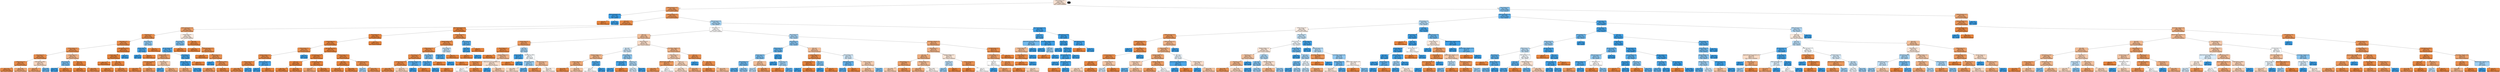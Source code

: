digraph Tree {
node [color="black", fontname="helvetica", shape=box, style="filled, rounded"];
edge [fontname="helvetica"];
0 [fillcolor="#f9e2d2", label=<Online boarding &le; 3.5<br/>gini = 0.492<br/>samples = 97115<br/>value = [54854, 42261]<br/>class = neutral or dissatisfied>];
1 [fillcolor="#ea975c", label=<Inflight wifi service &le; 0.5<br/>gini = 0.256<br/>samples = 48864<br/>value = [41484, 7380]<br/>class = neutral or dissatisfied>];
0 -> 1  [headlabel="True", labelangle=45, labeldistance="2.5"];
2 [fillcolor="#399de5", label=<Inflight entertainment &le; 0.5<br/>gini = 0.005<br/>samples = 1655<br/>value = [4, 1651]<br/>class = satisfied>];
1 -> 2;
3 [fillcolor="#e58139", label=<gini = 0.0<br/>samples = 4<br/>value = [4, 0]<br/>class = neutral or dissatisfied>];
2 -> 3;
4 [fillcolor="#399de5", label=<gini = 0.0<br/>samples = 1651<br/>value = [0, 1651]<br/>class = satisfied>];
2 -> 4;
5 [fillcolor="#e99254", label=<Inflight wifi service &le; 3.5<br/>gini = 0.213<br/>samples = 47209<br/>value = [41480, 5729]<br/>class = neutral or dissatisfied>];
1 -> 5;
6 [fillcolor="#e78a47", label=<Class &le; 0.5<br/>gini = 0.123<br/>samples = 42715<br/>value = [39892, 2823]<br/>class = neutral or dissatisfied>];
5 -> 6;
7 [fillcolor="#eb9f68", label=<Inflight entertainment &le; 3.5<br/>gini = 0.311<br/>samples = 12014<br/>value = [9698, 2316]<br/>class = neutral or dissatisfied>];
6 -> 7;
8 [fillcolor="#e78c4a", label=<Cleanliness &le; 4.5<br/>gini = 0.143<br/>samples = 8385<br/>value = [7737, 648]<br/>class = neutral or dissatisfied>];
7 -> 8;
9 [fillcolor="#e78b48", label=<Gate location &le; 3.5<br/>gini = 0.133<br/>samples = 8306<br/>value = [7713, 593]<br/>class = neutral or dissatisfied>];
8 -> 9;
10 [fillcolor="#e89051", label=<Checkin service &le; 4.5<br/>gini = 0.192<br/>samples = 5340<br/>value = [4765, 575]<br/>class = neutral or dissatisfied>];
9 -> 10;
11 [fillcolor="#e88d4c", label=<Seat comfort &le; 4.5<br/>gini = 0.161<br/>samples = 4821<br/>value = [4396, 425]<br/>class = neutral or dissatisfied>];
10 -> 11;
12 [fillcolor="#e78c4a", label=<Inflight service &le; 4.5<br/>gini = 0.148<br/>samples = 4707<br/>value = [4328, 379]<br/>class = neutral or dissatisfied>];
11 -> 12;
13 [fillcolor="#e78946", label=<gini = 0.117<br/>samples = 4181<br/>value = [3919, 262]<br/>class = neutral or dissatisfied>];
12 -> 13;
14 [fillcolor="#eca572", label=<gini = 0.346<br/>samples = 526<br/>value = [409, 117]<br/>class = neutral or dissatisfied>];
12 -> 14;
15 [fillcolor="#f7d6bf", label=<Flight Distance &le; 1408.5<br/>gini = 0.481<br/>samples = 114<br/>value = [68, 46]<br/>class = neutral or dissatisfied>];
11 -> 15;
16 [fillcolor="#eb9c63", label=<gini = 0.29<br/>samples = 74<br/>value = [61, 13]<br/>class = neutral or dissatisfied>];
15 -> 16;
17 [fillcolor="#63b2eb", label=<gini = 0.289<br/>samples = 40<br/>value = [7, 33]<br/>class = satisfied>];
15 -> 17;
18 [fillcolor="#f0b489", label=<Customer Type &le; 0.5<br/>gini = 0.411<br/>samples = 519<br/>value = [369, 150]<br/>class = neutral or dissatisfied>];
10 -> 18;
19 [fillcolor="#77bced", label=<Type of Travel &le; 0.5<br/>gini = 0.363<br/>samples = 189<br/>value = [45, 144]<br/>class = satisfied>];
18 -> 19;
20 [fillcolor="#3a9ee5", label=<gini = 0.014<br/>samples = 145<br/>value = [1, 144]<br/>class = satisfied>];
19 -> 20;
21 [fillcolor="#e58139", label=<gini = 0.0<br/>samples = 44<br/>value = [44, 0]<br/>class = neutral or dissatisfied>];
19 -> 21;
22 [fillcolor="#e5833d", label=<Age &le; 37.5<br/>gini = 0.036<br/>samples = 330<br/>value = [324, 6]<br/>class = neutral or dissatisfied>];
18 -> 22;
23 [fillcolor="#e58139", label=<gini = 0.0<br/>samples = 206<br/>value = [206, 0]<br/>class = neutral or dissatisfied>];
22 -> 23;
24 [fillcolor="#e68743", label=<gini = 0.092<br/>samples = 124<br/>value = [118, 6]<br/>class = neutral or dissatisfied>];
22 -> 24;
25 [fillcolor="#e5823a", label=<Flight Distance &le; 4613.0<br/>gini = 0.012<br/>samples = 2966<br/>value = [2948, 18]<br/>class = neutral or dissatisfied>];
9 -> 25;
26 [fillcolor="#e5823a", label=<Customer Type &le; 0.5<br/>gini = 0.011<br/>samples = 2965<br/>value = [2948, 17]<br/>class = neutral or dissatisfied>];
25 -> 26;
27 [fillcolor="#e58139", label=<gini = 0.0<br/>samples = 2239<br/>value = [2239, 0]<br/>class = neutral or dissatisfied>];
26 -> 27;
28 [fillcolor="#e6843e", label=<Age &le; 36.5<br/>gini = 0.046<br/>samples = 726<br/>value = [709, 17]<br/>class = neutral or dissatisfied>];
26 -> 28;
29 [fillcolor="#e58139", label=<gini = 0.0<br/>samples = 410<br/>value = [410, 0]<br/>class = neutral or dissatisfied>];
28 -> 29;
30 [fillcolor="#e68844", label=<gini = 0.102<br/>samples = 316<br/>value = [299, 17]<br/>class = neutral or dissatisfied>];
28 -> 30;
31 [fillcolor="#399de5", label=<gini = 0.0<br/>samples = 1<br/>value = [0, 1]<br/>class = satisfied>];
25 -> 31;
32 [fillcolor="#8fc8f0", label=<Type of Travel &le; 0.5<br/>gini = 0.423<br/>samples = 79<br/>value = [24, 55]<br/>class = satisfied>];
8 -> 32;
33 [fillcolor="#47a4e7", label=<Customer Type &le; 0.5<br/>gini = 0.126<br/>samples = 59<br/>value = [4, 55]<br/>class = satisfied>];
32 -> 33;
34 [fillcolor="#399de5", label=<gini = 0.0<br/>samples = 55<br/>value = [0, 55]<br/>class = satisfied>];
33 -> 34;
35 [fillcolor="#e58139", label=<gini = 0.0<br/>samples = 4<br/>value = [4, 0]<br/>class = neutral or dissatisfied>];
33 -> 35;
36 [fillcolor="#e58139", label=<gini = 0.0<br/>samples = 20<br/>value = [20, 0]<br/>class = neutral or dissatisfied>];
32 -> 36;
37 [fillcolor="#fbece1", label=<Customer Type &le; 0.5<br/>gini = 0.497<br/>samples = 3629<br/>value = [1961, 1668]<br/>class = neutral or dissatisfied>];
7 -> 37;
38 [fillcolor="#7ebfee", label=<Type of Travel &le; 0.5<br/>gini = 0.383<br/>samples = 2177<br/>value = [563, 1614]<br/>class = satisfied>];
37 -> 38;
39 [fillcolor="#50a8e8", label=<Leg room service &le; 3.5<br/>gini = 0.186<br/>samples = 1801<br/>value = [187, 1614]<br/>class = satisfied>];
38 -> 39;
40 [fillcolor="#eba06a", label=<Baggage handling &le; 3.5<br/>gini = 0.317<br/>samples = 142<br/>value = [114, 28]<br/>class = neutral or dissatisfied>];
39 -> 40;
41 [fillcolor="#e68844", label=<Flight Distance &le; 2848.0<br/>gini = 0.098<br/>samples = 77<br/>value = [73, 4]<br/>class = neutral or dissatisfied>];
40 -> 41;
42 [fillcolor="#e5833d", label=<gini = 0.034<br/>samples = 57<br/>value = [56, 1]<br/>class = neutral or dissatisfied>];
41 -> 42;
43 [fillcolor="#ea975c", label=<gini = 0.255<br/>samples = 20<br/>value = [17, 3]<br/>class = neutral or dissatisfied>];
41 -> 43;
44 [fillcolor="#f4cbad", label=<Gate location &le; 1.5<br/>gini = 0.466<br/>samples = 65<br/>value = [41, 24]<br/>class = neutral or dissatisfied>];
40 -> 44;
45 [fillcolor="#4ba6e7", label=<gini = 0.153<br/>samples = 12<br/>value = [1, 11]<br/>class = satisfied>];
44 -> 45;
46 [fillcolor="#edaa79", label=<gini = 0.37<br/>samples = 53<br/>value = [40, 13]<br/>class = neutral or dissatisfied>];
44 -> 46;
47 [fillcolor="#42a2e6", label=<Gate location &le; 3.5<br/>gini = 0.084<br/>samples = 1659<br/>value = [73, 1586]<br/>class = satisfied>];
39 -> 47;
48 [fillcolor="#3fa0e6", label=<Baggage handling &le; 2.5<br/>gini = 0.057<br/>samples = 1634<br/>value = [48, 1586]<br/>class = satisfied>];
47 -> 48;
49 [fillcolor="#eda774", label=<gini = 0.355<br/>samples = 26<br/>value = [20, 6]<br/>class = neutral or dissatisfied>];
48 -> 49;
50 [fillcolor="#3d9fe5", label=<gini = 0.034<br/>samples = 1608<br/>value = [28, 1580]<br/>class = satisfied>];
48 -> 50;
51 [fillcolor="#e58139", label=<gini = 0.0<br/>samples = 25<br/>value = [25, 0]<br/>class = neutral or dissatisfied>];
47 -> 51;
52 [fillcolor="#e58139", label=<gini = 0.0<br/>samples = 376<br/>value = [376, 0]<br/>class = neutral or dissatisfied>];
38 -> 52;
53 [fillcolor="#e68641", label=<Age &le; 36.5<br/>gini = 0.072<br/>samples = 1452<br/>value = [1398, 54]<br/>class = neutral or dissatisfied>];
37 -> 53;
54 [fillcolor="#e58139", label=<gini = 0.0<br/>samples = 816<br/>value = [816, 0]<br/>class = neutral or dissatisfied>];
53 -> 54;
55 [fillcolor="#e78d4b", label=<Inflight wifi service &le; 1.5<br/>gini = 0.155<br/>samples = 636<br/>value = [582, 54]<br/>class = neutral or dissatisfied>];
53 -> 55;
56 [fillcolor="#e58139", label=<gini = 0.0<br/>samples = 139<br/>value = [139, 0]<br/>class = neutral or dissatisfied>];
55 -> 56;
57 [fillcolor="#e89051", label=<Food and drink &le; 1.5<br/>gini = 0.194<br/>samples = 497<br/>value = [443, 54]<br/>class = neutral or dissatisfied>];
55 -> 57;
58 [fillcolor="#399de5", label=<gini = 0.0<br/>samples = 1<br/>value = [0, 1]<br/>class = satisfied>];
57 -> 58;
59 [fillcolor="#e89051", label=<Flight Distance &le; 1087.0<br/>gini = 0.191<br/>samples = 496<br/>value = [443, 53]<br/>class = neutral or dissatisfied>];
57 -> 59;
60 [fillcolor="#e99356", label=<gini = 0.22<br/>samples = 397<br/>value = [347, 50]<br/>class = neutral or dissatisfied>];
59 -> 60;
61 [fillcolor="#e6853f", label=<gini = 0.059<br/>samples = 99<br/>value = [96, 3]<br/>class = neutral or dissatisfied>];
59 -> 61;
62 [fillcolor="#e5833c", label=<Ease of Online booking &le; 3.5<br/>gini = 0.032<br/>samples = 30701<br/>value = [30194, 507]<br/>class = neutral or dissatisfied>];
6 -> 62;
63 [fillcolor="#e5823b", label=<Type of Travel &le; 0.5<br/>gini = 0.021<br/>samples = 28473<br/>value = [28172, 301]<br/>class = neutral or dissatisfied>];
62 -> 63;
64 [fillcolor="#e6853f", label=<Customer Type &le; 0.5<br/>gini = 0.055<br/>samples = 10691<br/>value = [10390, 301]<br/>class = neutral or dissatisfied>];
63 -> 64;
65 [fillcolor="#e78d4b", label=<Checkin service &le; 4.5<br/>gini = 0.155<br/>samples = 3079<br/>value = [2818, 261]<br/>class = neutral or dissatisfied>];
64 -> 65;
66 [fillcolor="#e78a47", label=<Baggage handling &le; 4.5<br/>gini = 0.122<br/>samples = 3014<br/>value = [2818, 196]<br/>class = neutral or dissatisfied>];
65 -> 66;
67 [fillcolor="#e78845", label=<Inflight service &le; 4.5<br/>gini = 0.105<br/>samples = 2981<br/>value = [2816, 165]<br/>class = neutral or dissatisfied>];
66 -> 67;
68 [fillcolor="#e68843", label=<gini = 0.094<br/>samples = 2961<br/>value = [2815, 146]<br/>class = neutral or dissatisfied>];
67 -> 68;
69 [fillcolor="#43a2e6", label=<gini = 0.095<br/>samples = 20<br/>value = [1, 19]<br/>class = satisfied>];
67 -> 69;
70 [fillcolor="#46a3e7", label=<Inflight entertainment &le; 4.5<br/>gini = 0.114<br/>samples = 33<br/>value = [2, 31]<br/>class = satisfied>];
66 -> 70;
71 [fillcolor="#399de5", label=<gini = 0.0<br/>samples = 31<br/>value = [0, 31]<br/>class = satisfied>];
70 -> 71;
72 [fillcolor="#e58139", label=<gini = 0.0<br/>samples = 2<br/>value = [2, 0]<br/>class = neutral or dissatisfied>];
70 -> 72;
73 [fillcolor="#399de5", label=<gini = 0.0<br/>samples = 65<br/>value = [0, 65]<br/>class = satisfied>];
65 -> 73;
74 [fillcolor="#e5823a", label=<Flight Distance &le; 1019.0<br/>gini = 0.01<br/>samples = 7612<br/>value = [7572, 40]<br/>class = neutral or dissatisfied>];
64 -> 74;
75 [fillcolor="#e58139", label=<Flight Distance &le; 927.5<br/>gini = 0.002<br/>samples = 6179<br/>value = [6172, 7]<br/>class = neutral or dissatisfied>];
74 -> 75;
76 [fillcolor="#e58139", label=<Class &le; 1.5<br/>gini = 0.001<br/>samples = 5666<br/>value = [5663, 3]<br/>class = neutral or dissatisfied>];
75 -> 76;
77 [fillcolor="#e58139", label=<gini = 0.0<br/>samples = 5280<br/>value = [5280, 0]<br/>class = neutral or dissatisfied>];
76 -> 77;
78 [fillcolor="#e5823b", label=<gini = 0.015<br/>samples = 386<br/>value = [383, 3]<br/>class = neutral or dissatisfied>];
76 -> 78;
79 [fillcolor="#e5823b", label=<Flight Distance &le; 928.5<br/>gini = 0.015<br/>samples = 513<br/>value = [509, 4]<br/>class = neutral or dissatisfied>];
75 -> 79;
80 [fillcolor="#eca06a", label=<gini = 0.32<br/>samples = 5<br/>value = [4, 1]<br/>class = neutral or dissatisfied>];
79 -> 80;
81 [fillcolor="#e5823a", label=<gini = 0.012<br/>samples = 508<br/>value = [505, 3]<br/>class = neutral or dissatisfied>];
79 -> 81;
82 [fillcolor="#e6843e", label=<Checkin service &le; 4.5<br/>gini = 0.045<br/>samples = 1433<br/>value = [1400, 33]<br/>class = neutral or dissatisfied>];
74 -> 82;
83 [fillcolor="#e5833c", label=<Age &le; 25.5<br/>gini = 0.032<br/>samples = 1301<br/>value = [1280, 21]<br/>class = neutral or dissatisfied>];
82 -> 83;
84 [fillcolor="#e6853f", label=<gini = 0.057<br/>samples = 678<br/>value = [658, 20]<br/>class = neutral or dissatisfied>];
83 -> 84;
85 [fillcolor="#e58139", label=<gini = 0.003<br/>samples = 623<br/>value = [622, 1]<br/>class = neutral or dissatisfied>];
83 -> 85;
86 [fillcolor="#e88e4d", label=<Flight Distance &le; 1026.0<br/>gini = 0.165<br/>samples = 132<br/>value = [120, 12]<br/>class = neutral or dissatisfied>];
82 -> 86;
87 [fillcolor="#9ccef2", label=<gini = 0.444<br/>samples = 3<br/>value = [1, 2]<br/>class = satisfied>];
86 -> 87;
88 [fillcolor="#e78c4a", label=<gini = 0.143<br/>samples = 129<br/>value = [119, 10]<br/>class = neutral or dissatisfied>];
86 -> 88;
89 [fillcolor="#e58139", label=<gini = 0.0<br/>samples = 17782<br/>value = [17782, 0]<br/>class = neutral or dissatisfied>];
63 -> 89;
90 [fillcolor="#e88e4d", label=<Checkin service &le; 4.5<br/>gini = 0.168<br/>samples = 2228<br/>value = [2022, 206]<br/>class = neutral or dissatisfied>];
62 -> 90;
91 [fillcolor="#e78b49", label=<Baggage handling &le; 4.5<br/>gini = 0.139<br/>samples = 2180<br/>value = [2016, 164]<br/>class = neutral or dissatisfied>];
90 -> 91;
92 [fillcolor="#e78a47", label=<Inflight service &le; 4.5<br/>gini = 0.124<br/>samples = 2143<br/>value = [2001, 142]<br/>class = neutral or dissatisfied>];
91 -> 92;
93 [fillcolor="#e78945", label=<Seat comfort &le; 4.5<br/>gini = 0.109<br/>samples = 2118<br/>value = [1995, 123]<br/>class = neutral or dissatisfied>];
92 -> 93;
94 [fillcolor="#e78845", label=<On-board service &le; 4.5<br/>gini = 0.104<br/>samples = 2110<br/>value = [1994, 116]<br/>class = neutral or dissatisfied>];
93 -> 94;
95 [fillcolor="#e68843", label=<gini = 0.094<br/>samples = 2074<br/>value = [1972, 102]<br/>class = neutral or dissatisfied>];
94 -> 95;
96 [fillcolor="#f6d1b7", label=<gini = 0.475<br/>samples = 36<br/>value = [22, 14]<br/>class = neutral or dissatisfied>];
94 -> 96;
97 [fillcolor="#55abe9", label=<Arrival Delay in Minutes &le; 33.5<br/>gini = 0.219<br/>samples = 8<br/>value = [1, 7]<br/>class = satisfied>];
93 -> 97;
98 [fillcolor="#399de5", label=<gini = 0.0<br/>samples = 7<br/>value = [0, 7]<br/>class = satisfied>];
97 -> 98;
99 [fillcolor="#e58139", label=<gini = 0.0<br/>samples = 1<br/>value = [1, 0]<br/>class = neutral or dissatisfied>];
97 -> 99;
100 [fillcolor="#78bced", label=<Type of Travel &le; 0.5<br/>gini = 0.365<br/>samples = 25<br/>value = [6, 19]<br/>class = satisfied>];
92 -> 100;
101 [fillcolor="#4ea7e8", label=<Customer Type &le; 0.5<br/>gini = 0.172<br/>samples = 21<br/>value = [2, 19]<br/>class = satisfied>];
100 -> 101;
102 [fillcolor="#399de5", label=<gini = 0.0<br/>samples = 19<br/>value = [0, 19]<br/>class = satisfied>];
101 -> 102;
103 [fillcolor="#e58139", label=<gini = 0.0<br/>samples = 2<br/>value = [2, 0]<br/>class = neutral or dissatisfied>];
101 -> 103;
104 [fillcolor="#e58139", label=<gini = 0.0<br/>samples = 4<br/>value = [4, 0]<br/>class = neutral or dissatisfied>];
100 -> 104;
105 [fillcolor="#c0e0f7", label=<Type of Travel &le; 0.5<br/>gini = 0.482<br/>samples = 37<br/>value = [15, 22]<br/>class = satisfied>];
91 -> 105;
106 [fillcolor="#4ba6e7", label=<Customer Type &le; 0.5<br/>gini = 0.153<br/>samples = 24<br/>value = [2, 22]<br/>class = satisfied>];
105 -> 106;
107 [fillcolor="#399de5", label=<gini = 0.0<br/>samples = 22<br/>value = [0, 22]<br/>class = satisfied>];
106 -> 107;
108 [fillcolor="#e58139", label=<gini = 0.0<br/>samples = 2<br/>value = [2, 0]<br/>class = neutral or dissatisfied>];
106 -> 108;
109 [fillcolor="#e58139", label=<gini = 0.0<br/>samples = 13<br/>value = [13, 0]<br/>class = neutral or dissatisfied>];
105 -> 109;
110 [fillcolor="#55abe9", label=<Type of Travel &le; 0.5<br/>gini = 0.219<br/>samples = 48<br/>value = [6, 42]<br/>class = satisfied>];
90 -> 110;
111 [fillcolor="#42a2e6", label=<Age &le; 33.0<br/>gini = 0.087<br/>samples = 44<br/>value = [2, 42]<br/>class = satisfied>];
110 -> 111;
112 [fillcolor="#e58139", label=<gini = 0.0<br/>samples = 2<br/>value = [2, 0]<br/>class = neutral or dissatisfied>];
111 -> 112;
113 [fillcolor="#399de5", label=<gini = 0.0<br/>samples = 42<br/>value = [0, 42]<br/>class = satisfied>];
111 -> 113;
114 [fillcolor="#e58139", label=<gini = 0.0<br/>samples = 4<br/>value = [4, 0]<br/>class = neutral or dissatisfied>];
110 -> 114;
115 [fillcolor="#a5d3f3", label=<Inflight wifi service &le; 4.5<br/>gini = 0.457<br/>samples = 4494<br/>value = [1588, 2906]<br/>class = satisfied>];
5 -> 115;
116 [fillcolor="#fefcfb", label=<Gate location &le; 3.5<br/>gini = 0.5<br/>samples = 3072<br/>value = [1553, 1519]<br/>class = neutral or dissatisfied>];
115 -> 116;
117 [fillcolor="#f1bd97", label=<Class &le; 0.5<br/>gini = 0.436<br/>samples = 1439<br/>value = [977, 462]<br/>class = neutral or dissatisfied>];
116 -> 117;
118 [fillcolor="#e9965a", label=<Customer Type &le; 0.5<br/>gini = 0.245<br/>samples = 497<br/>value = [426, 71]<br/>class = neutral or dissatisfied>];
117 -> 118;
119 [fillcolor="#e68641", label=<Type of Travel &le; 0.5<br/>gini = 0.079<br/>samples = 414<br/>value = [397, 17]<br/>class = neutral or dissatisfied>];
118 -> 119;
120 [fillcolor="#e58139", label=<gini = 0.0<br/>samples = 356<br/>value = [356, 0]<br/>class = neutral or dissatisfied>];
119 -> 120;
121 [fillcolor="#f0b58b", label=<Baggage handling &le; 2.5<br/>gini = 0.414<br/>samples = 58<br/>value = [41, 17]<br/>class = neutral or dissatisfied>];
119 -> 121;
122 [fillcolor="#e78d4c", label=<Seat comfort &le; 1.5<br/>gini = 0.159<br/>samples = 23<br/>value = [21, 2]<br/>class = neutral or dissatisfied>];
121 -> 122;
123 [fillcolor="#ffffff", label=<gini = 0.5<br/>samples = 2<br/>value = [1, 1]<br/>class = neutral or dissatisfied>];
122 -> 123;
124 [fillcolor="#e68743", label=<gini = 0.091<br/>samples = 21<br/>value = [20, 1]<br/>class = neutral or dissatisfied>];
122 -> 124;
125 [fillcolor="#f8e0ce", label=<Departure/Arrival time convenient &le; 1.5<br/>gini = 0.49<br/>samples = 35<br/>value = [20, 15]<br/>class = neutral or dissatisfied>];
121 -> 125;
126 [fillcolor="#399de5", label=<gini = 0.0<br/>samples = 4<br/>value = [0, 4]<br/>class = satisfied>];
125 -> 126;
127 [fillcolor="#f3c6a6", label=<gini = 0.458<br/>samples = 31<br/>value = [20, 11]<br/>class = neutral or dissatisfied>];
125 -> 127;
128 [fillcolor="#a3d2f3", label=<Age &le; 24.5<br/>gini = 0.455<br/>samples = 83<br/>value = [29, 54]<br/>class = satisfied>];
118 -> 128;
129 [fillcolor="#41a1e6", label=<Inflight service &le; 2.5<br/>gini = 0.074<br/>samples = 26<br/>value = [1, 25]<br/>class = satisfied>];
128 -> 129;
130 [fillcolor="#e58139", label=<gini = 0.0<br/>samples = 1<br/>value = [1, 0]<br/>class = neutral or dissatisfied>];
129 -> 130;
131 [fillcolor="#399de5", label=<gini = 0.0<br/>samples = 25<br/>value = [0, 25]<br/>class = satisfied>];
129 -> 131;
132 [fillcolor="#f8fcfe", label=<Flight Distance &le; 805.0<br/>gini = 0.5<br/>samples = 57<br/>value = [28, 29]<br/>class = satisfied>];
128 -> 132;
133 [fillcolor="#97ccf1", label=<Flight Distance &le; 429.0<br/>gini = 0.437<br/>samples = 31<br/>value = [10, 21]<br/>class = satisfied>];
132 -> 133;
134 [fillcolor="#f8dbc6", label=<gini = 0.486<br/>samples = 12<br/>value = [7, 5]<br/>class = neutral or dissatisfied>];
133 -> 134;
135 [fillcolor="#5eafea", label=<gini = 0.266<br/>samples = 19<br/>value = [3, 16]<br/>class = satisfied>];
133 -> 135;
136 [fillcolor="#f1b991", label=<On-board service &le; 3.5<br/>gini = 0.426<br/>samples = 26<br/>value = [18, 8]<br/>class = neutral or dissatisfied>];
132 -> 136;
137 [fillcolor="#e88e4d", label=<gini = 0.165<br/>samples = 11<br/>value = [10, 1]<br/>class = neutral or dissatisfied>];
136 -> 137;
138 [fillcolor="#fcefe6", label=<gini = 0.498<br/>samples = 15<br/>value = [8, 7]<br/>class = neutral or dissatisfied>];
136 -> 138;
139 [fillcolor="#f7dac6", label=<Type of Travel &le; 0.5<br/>gini = 0.486<br/>samples = 942<br/>value = [551, 391]<br/>class = neutral or dissatisfied>];
117 -> 139;
140 [fillcolor="#cee7f9", label=<Age &le; 40.5<br/>gini = 0.49<br/>samples = 449<br/>value = [193, 256]<br/>class = satisfied>];
139 -> 140;
141 [fillcolor="#efb387", label=<Baggage handling &le; 4.5<br/>gini = 0.406<br/>samples = 141<br/>value = [101, 40]<br/>class = neutral or dissatisfied>];
140 -> 141;
142 [fillcolor="#eda774", label=<Customer Type &le; 0.5<br/>gini = 0.355<br/>samples = 130<br/>value = [100, 30]<br/>class = neutral or dissatisfied>];
141 -> 142;
143 [fillcolor="#e68641", label=<gini = 0.078<br/>samples = 49<br/>value = [47, 2]<br/>class = neutral or dissatisfied>];
142 -> 143;
144 [fillcolor="#f3c4a2", label=<gini = 0.452<br/>samples = 81<br/>value = [53, 28]<br/>class = neutral or dissatisfied>];
142 -> 144;
145 [fillcolor="#4da7e8", label=<Seat comfort &le; 1.5<br/>gini = 0.165<br/>samples = 11<br/>value = [1, 10]<br/>class = satisfied>];
141 -> 145;
146 [fillcolor="#ffffff", label=<gini = 0.5<br/>samples = 2<br/>value = [1, 1]<br/>class = neutral or dissatisfied>];
145 -> 146;
147 [fillcolor="#399de5", label=<gini = 0.0<br/>samples = 9<br/>value = [0, 9]<br/>class = satisfied>];
145 -> 147;
148 [fillcolor="#8dc7f0", label=<Online boarding &le; 1.5<br/>gini = 0.419<br/>samples = 308<br/>value = [92, 216]<br/>class = satisfied>];
140 -> 148;
149 [fillcolor="#42a2e6", label=<Flight Distance &le; 1370.0<br/>gini = 0.087<br/>samples = 66<br/>value = [3, 63]<br/>class = satisfied>];
148 -> 149;
150 [fillcolor="#3fa0e6", label=<gini = 0.06<br/>samples = 65<br/>value = [2, 63]<br/>class = satisfied>];
149 -> 150;
151 [fillcolor="#e58139", label=<gini = 0.0<br/>samples = 1<br/>value = [1, 0]<br/>class = neutral or dissatisfied>];
149 -> 151;
152 [fillcolor="#acd6f4", label=<Cleanliness &le; 4.5<br/>gini = 0.465<br/>samples = 242<br/>value = [89, 153]<br/>class = satisfied>];
148 -> 152;
153 [fillcolor="#d5eaf9", label=<gini = 0.493<br/>samples = 200<br/>value = [88, 112]<br/>class = satisfied>];
152 -> 153;
154 [fillcolor="#3e9fe6", label=<gini = 0.046<br/>samples = 42<br/>value = [1, 41]<br/>class = satisfied>];
152 -> 154;
155 [fillcolor="#efb184", label=<Arrival Delay in Minutes &le; 5.5<br/>gini = 0.398<br/>samples = 493<br/>value = [358, 135]<br/>class = neutral or dissatisfied>];
139 -> 155;
156 [fillcolor="#f4c9ab", label=<Inflight service &le; 1.5<br/>gini = 0.463<br/>samples = 332<br/>value = [211, 121]<br/>class = neutral or dissatisfied>];
155 -> 156;
157 [fillcolor="#ea985c", label=<Departure Delay in Minutes &le; 2.5<br/>gini = 0.257<br/>samples = 33<br/>value = [28, 5]<br/>class = neutral or dissatisfied>];
156 -> 157;
158 [fillcolor="#e89050", label=<gini = 0.185<br/>samples = 29<br/>value = [26, 3]<br/>class = neutral or dissatisfied>];
157 -> 158;
159 [fillcolor="#ffffff", label=<gini = 0.5<br/>samples = 4<br/>value = [2, 2]<br/>class = neutral or dissatisfied>];
157 -> 159;
160 [fillcolor="#f5d1b7", label=<Class &le; 1.5<br/>gini = 0.475<br/>samples = 299<br/>value = [183, 116]<br/>class = neutral or dissatisfied>];
156 -> 160;
161 [fillcolor="#f7dac5", label=<gini = 0.485<br/>samples = 258<br/>value = [151, 107]<br/>class = neutral or dissatisfied>];
160 -> 161;
162 [fillcolor="#eca471", label=<gini = 0.343<br/>samples = 41<br/>value = [32, 9]<br/>class = neutral or dissatisfied>];
160 -> 162;
163 [fillcolor="#e78d4c", label=<Age &le; 7.5<br/>gini = 0.159<br/>samples = 161<br/>value = [147, 14]<br/>class = neutral or dissatisfied>];
155 -> 163;
164 [fillcolor="#399de5", label=<gini = 0.0<br/>samples = 1<br/>value = [0, 1]<br/>class = satisfied>];
163 -> 164;
165 [fillcolor="#e78c4b", label=<Age &le; 65.5<br/>gini = 0.149<br/>samples = 160<br/>value = [147, 13]<br/>class = neutral or dissatisfied>];
163 -> 165;
166 [fillcolor="#e78946", label=<gini = 0.115<br/>samples = 147<br/>value = [138, 9]<br/>class = neutral or dissatisfied>];
165 -> 166;
167 [fillcolor="#f1b991", label=<gini = 0.426<br/>samples = 13<br/>value = [9, 4]<br/>class = neutral or dissatisfied>];
165 -> 167;
168 [fillcolor="#a5d2f3", label=<Type of Travel &le; 0.5<br/>gini = 0.457<br/>samples = 1633<br/>value = [576, 1057]<br/>class = satisfied>];
116 -> 168;
169 [fillcolor="#83c1ef", label=<Gate location &le; 4.5<br/>gini = 0.395<br/>samples = 1372<br/>value = [372, 1000]<br/>class = satisfied>];
168 -> 169;
170 [fillcolor="#61b1ea", label=<Inflight service &le; 4.5<br/>gini = 0.279<br/>samples = 1091<br/>value = [183, 908]<br/>class = satisfied>];
169 -> 170;
171 [fillcolor="#7abded", label=<Customer Type &le; 0.5<br/>gini = 0.371<br/>samples = 731<br/>value = [180, 551]<br/>class = satisfied>];
170 -> 171;
172 [fillcolor="#6cb6ec", label=<Online boarding &le; 2.5<br/>gini = 0.327<br/>samples = 669<br/>value = [138, 531]<br/>class = satisfied>];
171 -> 172;
173 [fillcolor="#51a9e8", label=<gini = 0.191<br/>samples = 308<br/>value = [33, 275]<br/>class = satisfied>];
172 -> 173;
174 [fillcolor="#8ac5f0", label=<gini = 0.413<br/>samples = 361<br/>value = [105, 256]<br/>class = satisfied>];
172 -> 174;
175 [fillcolor="#f1bd97", label=<Class &le; 0.5<br/>gini = 0.437<br/>samples = 62<br/>value = [42, 20]<br/>class = neutral or dissatisfied>];
171 -> 175;
176 [fillcolor="#b5daf5", label=<gini = 0.473<br/>samples = 26<br/>value = [10, 16]<br/>class = satisfied>];
175 -> 176;
177 [fillcolor="#e89152", label=<gini = 0.198<br/>samples = 36<br/>value = [32, 4]<br/>class = neutral or dissatisfied>];
175 -> 177;
178 [fillcolor="#3b9ee5", label=<Class &le; 0.5<br/>gini = 0.017<br/>samples = 360<br/>value = [3, 357]<br/>class = satisfied>];
170 -> 178;
179 [fillcolor="#399de5", label=<gini = 0.0<br/>samples = 351<br/>value = [0, 351]<br/>class = satisfied>];
178 -> 179;
180 [fillcolor="#9ccef2", label=<Food and drink &le; 1.5<br/>gini = 0.444<br/>samples = 9<br/>value = [3, 6]<br/>class = satisfied>];
178 -> 180;
181 [fillcolor="#e58139", label=<gini = 0.0<br/>samples = 2<br/>value = [2, 0]<br/>class = neutral or dissatisfied>];
180 -> 181;
182 [fillcolor="#5aade9", label=<gini = 0.245<br/>samples = 7<br/>value = [1, 6]<br/>class = satisfied>];
180 -> 182;
183 [fillcolor="#f2be99", label=<Class &le; 0.5<br/>gini = 0.44<br/>samples = 281<br/>value = [189, 92]<br/>class = neutral or dissatisfied>];
169 -> 183;
184 [fillcolor="#e78b49", label=<Customer Type &le; 0.5<br/>gini = 0.136<br/>samples = 136<br/>value = [126, 10]<br/>class = neutral or dissatisfied>];
183 -> 184;
185 [fillcolor="#e5823b", label=<Flight Distance &le; 71.0<br/>gini = 0.016<br/>samples = 124<br/>value = [123, 1]<br/>class = neutral or dissatisfied>];
184 -> 185;
186 [fillcolor="#399de5", label=<gini = 0.0<br/>samples = 1<br/>value = [0, 1]<br/>class = satisfied>];
185 -> 186;
187 [fillcolor="#e58139", label=<gini = 0.0<br/>samples = 123<br/>value = [123, 0]<br/>class = neutral or dissatisfied>];
185 -> 187;
188 [fillcolor="#7bbeee", label=<Age &le; 27.0<br/>gini = 0.375<br/>samples = 12<br/>value = [3, 9]<br/>class = satisfied>];
184 -> 188;
189 [fillcolor="#399de5", label=<gini = 0.0<br/>samples = 9<br/>value = [0, 9]<br/>class = satisfied>];
188 -> 189;
190 [fillcolor="#e58139", label=<gini = 0.0<br/>samples = 3<br/>value = [3, 0]<br/>class = neutral or dissatisfied>];
188 -> 190;
191 [fillcolor="#d1e8f9", label=<Online boarding &le; 2.5<br/>gini = 0.491<br/>samples = 145<br/>value = [63, 82]<br/>class = satisfied>];
183 -> 191;
192 [fillcolor="#64b2eb", label=<Flight Distance &le; 1274.5<br/>gini = 0.292<br/>samples = 62<br/>value = [11, 51]<br/>class = satisfied>];
191 -> 192;
193 [fillcolor="#54aae9", label=<gini = 0.212<br/>samples = 58<br/>value = [7, 51]<br/>class = satisfied>];
192 -> 193;
194 [fillcolor="#e58139", label=<gini = 0.0<br/>samples = 4<br/>value = [4, 0]<br/>class = neutral or dissatisfied>];
192 -> 194;
195 [fillcolor="#f4ccaf", label=<Checkin service &le; 4.5<br/>gini = 0.468<br/>samples = 83<br/>value = [52, 31]<br/>class = neutral or dissatisfied>];
191 -> 195;
196 [fillcolor="#f1bd98", label=<gini = 0.438<br/>samples = 74<br/>value = [50, 24]<br/>class = neutral or dissatisfied>];
195 -> 196;
197 [fillcolor="#72b9ec", label=<gini = 0.346<br/>samples = 9<br/>value = [2, 7]<br/>class = satisfied>];
195 -> 197;
198 [fillcolor="#eca470", label=<Arrival Delay in Minutes &le; 5.5<br/>gini = 0.341<br/>samples = 261<br/>value = [204, 57]<br/>class = neutral or dissatisfied>];
168 -> 198;
199 [fillcolor="#efb287", label=<Gate location &le; 4.5<br/>gini = 0.405<br/>samples = 181<br/>value = [130, 51]<br/>class = neutral or dissatisfied>];
198 -> 199;
200 [fillcolor="#eeac7c", label=<Age &le; 43.5<br/>gini = 0.378<br/>samples = 154<br/>value = [115, 39]<br/>class = neutral or dissatisfied>];
199 -> 200;
201 [fillcolor="#eb9d65", label=<Online boarding &le; 1.5<br/>gini = 0.299<br/>samples = 71<br/>value = [58, 13]<br/>class = neutral or dissatisfied>];
200 -> 201;
202 [fillcolor="#f4c9aa", label=<gini = 0.463<br/>samples = 22<br/>value = [14, 8]<br/>class = neutral or dissatisfied>];
201 -> 202;
203 [fillcolor="#e88f50", label=<gini = 0.183<br/>samples = 49<br/>value = [44, 5]<br/>class = neutral or dissatisfied>];
201 -> 203;
204 [fillcolor="#f1ba93", label=<Baggage handling &le; 3.5<br/>gini = 0.43<br/>samples = 83<br/>value = [57, 26]<br/>class = neutral or dissatisfied>];
200 -> 204;
205 [fillcolor="#eda978", label=<gini = 0.366<br/>samples = 58<br/>value = [44, 14]<br/>class = neutral or dissatisfied>];
204 -> 205;
206 [fillcolor="#fdf5f0", label=<gini = 0.499<br/>samples = 25<br/>value = [13, 12]<br/>class = neutral or dissatisfied>];
204 -> 206;
207 [fillcolor="#fae6d7", label=<Baggage handling &le; 4.5<br/>gini = 0.494<br/>samples = 27<br/>value = [15, 12]<br/>class = neutral or dissatisfied>];
199 -> 207;
208 [fillcolor="#b7dbf6", label=<Cleanliness &le; 4.5<br/>gini = 0.475<br/>samples = 18<br/>value = [7, 11]<br/>class = satisfied>];
207 -> 208;
209 [fillcolor="#93caf1", label=<gini = 0.43<br/>samples = 16<br/>value = [5, 11]<br/>class = satisfied>];
208 -> 209;
210 [fillcolor="#e58139", label=<gini = 0.0<br/>samples = 2<br/>value = [2, 0]<br/>class = neutral or dissatisfied>];
208 -> 210;
211 [fillcolor="#e89152", label=<Checkin service &le; 4.5<br/>gini = 0.198<br/>samples = 9<br/>value = [8, 1]<br/>class = neutral or dissatisfied>];
207 -> 211;
212 [fillcolor="#e58139", label=<gini = 0.0<br/>samples = 7<br/>value = [7, 0]<br/>class = neutral or dissatisfied>];
211 -> 212;
213 [fillcolor="#ffffff", label=<gini = 0.5<br/>samples = 2<br/>value = [1, 1]<br/>class = neutral or dissatisfied>];
211 -> 213;
214 [fillcolor="#e78b49", label=<On-board service &le; 2.5<br/>gini = 0.139<br/>samples = 80<br/>value = [74, 6]<br/>class = neutral or dissatisfied>];
198 -> 214;
215 [fillcolor="#eca06a", label=<Online boarding &le; 1.5<br/>gini = 0.32<br/>samples = 30<br/>value = [24, 6]<br/>class = neutral or dissatisfied>];
214 -> 215;
216 [fillcolor="#ffffff", label=<Age &le; 25.0<br/>gini = 0.5<br/>samples = 8<br/>value = [4, 4]<br/>class = neutral or dissatisfied>];
215 -> 216;
217 [fillcolor="#399de5", label=<gini = 0.0<br/>samples = 3<br/>value = [0, 3]<br/>class = satisfied>];
216 -> 217;
218 [fillcolor="#eca06a", label=<gini = 0.32<br/>samples = 5<br/>value = [4, 1]<br/>class = neutral or dissatisfied>];
216 -> 218;
219 [fillcolor="#e88e4d", label=<Age &le; 63.0<br/>gini = 0.165<br/>samples = 22<br/>value = [20, 2]<br/>class = neutral or dissatisfied>];
215 -> 219;
220 [fillcolor="#e58139", label=<gini = 0.0<br/>samples = 17<br/>value = [17, 0]<br/>class = neutral or dissatisfied>];
219 -> 220;
221 [fillcolor="#f6d5bd", label=<gini = 0.48<br/>samples = 5<br/>value = [3, 2]<br/>class = neutral or dissatisfied>];
219 -> 221;
222 [fillcolor="#e58139", label=<gini = 0.0<br/>samples = 50<br/>value = [50, 0]<br/>class = neutral or dissatisfied>];
214 -> 222;
223 [fillcolor="#3e9fe6", label=<Ease of Online booking &le; 4.5<br/>gini = 0.048<br/>samples = 1422<br/>value = [35, 1387]<br/>class = satisfied>];
115 -> 223;
224 [fillcolor="#46a4e7", label=<Class &le; 0.5<br/>gini = 0.117<br/>samples = 514<br/>value = [32, 482]<br/>class = satisfied>];
223 -> 224;
225 [fillcolor="#72b9ec", label=<Departure/Arrival time convenient &le; 4.5<br/>gini = 0.347<br/>samples = 139<br/>value = [31, 108]<br/>class = satisfied>];
224 -> 225;
226 [fillcolor="#f1ba92", label=<Customer Type &le; 0.5<br/>gini = 0.429<br/>samples = 45<br/>value = [31, 14]<br/>class = neutral or dissatisfied>];
225 -> 226;
227 [fillcolor="#e78946", label=<Type of Travel &le; 0.5<br/>gini = 0.114<br/>samples = 33<br/>value = [31, 2]<br/>class = neutral or dissatisfied>];
226 -> 227;
228 [fillcolor="#e58139", label=<gini = 0.0<br/>samples = 31<br/>value = [31, 0]<br/>class = neutral or dissatisfied>];
227 -> 228;
229 [fillcolor="#399de5", label=<gini = 0.0<br/>samples = 2<br/>value = [0, 2]<br/>class = satisfied>];
227 -> 229;
230 [fillcolor="#399de5", label=<gini = 0.0<br/>samples = 12<br/>value = [0, 12]<br/>class = satisfied>];
226 -> 230;
231 [fillcolor="#399de5", label=<gini = 0.0<br/>samples = 94<br/>value = [0, 94]<br/>class = satisfied>];
225 -> 231;
232 [fillcolor="#3a9de5", label=<Arrival Delay in Minutes &le; 134.0<br/>gini = 0.005<br/>samples = 375<br/>value = [1, 374]<br/>class = satisfied>];
224 -> 232;
233 [fillcolor="#399de5", label=<gini = 0.0<br/>samples = 372<br/>value = [0, 372]<br/>class = satisfied>];
232 -> 233;
234 [fillcolor="#9ccef2", label=<Age &le; 33.0<br/>gini = 0.444<br/>samples = 3<br/>value = [1, 2]<br/>class = satisfied>];
232 -> 234;
235 [fillcolor="#e58139", label=<gini = 0.0<br/>samples = 1<br/>value = [1, 0]<br/>class = neutral or dissatisfied>];
234 -> 235;
236 [fillcolor="#399de5", label=<gini = 0.0<br/>samples = 2<br/>value = [0, 2]<br/>class = satisfied>];
234 -> 236;
237 [fillcolor="#3a9de5", label=<Flight Distance &le; 3779.5<br/>gini = 0.007<br/>samples = 908<br/>value = [3, 905]<br/>class = satisfied>];
223 -> 237;
238 [fillcolor="#399de5", label=<Cleanliness &le; 3.5<br/>gini = 0.005<br/>samples = 878<br/>value = [2, 876]<br/>class = satisfied>];
237 -> 238;
239 [fillcolor="#399de5", label=<gini = 0.0<br/>samples = 579<br/>value = [0, 579]<br/>class = satisfied>];
238 -> 239;
240 [fillcolor="#3a9ee5", label=<Seat comfort &le; 3.5<br/>gini = 0.013<br/>samples = 299<br/>value = [2, 297]<br/>class = satisfied>];
238 -> 240;
241 [fillcolor="#3c9fe5", label=<Flight Distance &le; 1574.0<br/>gini = 0.032<br/>samples = 122<br/>value = [2, 120]<br/>class = satisfied>];
240 -> 241;
242 [fillcolor="#399de5", label=<gini = 0.0<br/>samples = 68<br/>value = [0, 68]<br/>class = satisfied>];
241 -> 242;
243 [fillcolor="#41a1e6", label=<Flight Distance &le; 1597.0<br/>gini = 0.071<br/>samples = 54<br/>value = [2, 52]<br/>class = satisfied>];
241 -> 243;
244 [fillcolor="#e58139", label=<gini = 0.0<br/>samples = 1<br/>value = [1, 0]<br/>class = neutral or dissatisfied>];
243 -> 244;
245 [fillcolor="#3d9fe6", label=<gini = 0.037<br/>samples = 53<br/>value = [1, 52]<br/>class = satisfied>];
243 -> 245;
246 [fillcolor="#399de5", label=<gini = 0.0<br/>samples = 177<br/>value = [0, 177]<br/>class = satisfied>];
240 -> 246;
247 [fillcolor="#40a0e6", label=<Flight Distance &le; 3794.0<br/>gini = 0.064<br/>samples = 30<br/>value = [1, 29]<br/>class = satisfied>];
237 -> 247;
248 [fillcolor="#e58139", label=<gini = 0.0<br/>samples = 1<br/>value = [1, 0]<br/>class = neutral or dissatisfied>];
247 -> 248;
249 [fillcolor="#399de5", label=<gini = 0.0<br/>samples = 29<br/>value = [0, 29]<br/>class = satisfied>];
247 -> 249;
250 [fillcolor="#85c3ef", label=<Type of Travel &le; 0.5<br/>gini = 0.401<br/>samples = 48251<br/>value = [13370, 34881]<br/>class = satisfied>];
0 -> 250  [headlabel="False", labelangle="-45", labeldistance="2.5"];
251 [fillcolor="#5caeea", label=<Inflight entertainment &le; 3.5<br/>gini = 0.254<br/>samples = 38407<br/>value = [5724, 32683]<br/>class = satisfied>];
250 -> 251;
252 [fillcolor="#b3daf5", label=<Online boarding &le; 4.5<br/>gini = 0.472<br/>samples = 9475<br/>value = [3621, 5854]<br/>class = satisfied>];
251 -> 252;
253 [fillcolor="#fcefe6", label=<Checkin service &le; 2.5<br/>gini = 0.498<br/>samples = 6532<br/>value = [3483, 3049]<br/>class = neutral or dissatisfied>];
252 -> 253;
254 [fillcolor="#e99559", label=<Inflight wifi service &le; 3.5<br/>gini = 0.238<br/>samples = 1756<br/>value = [1513, 243]<br/>class = neutral or dissatisfied>];
253 -> 254;
255 [fillcolor="#e78c4b", label=<Inflight wifi service &le; 0.5<br/>gini = 0.152<br/>samples = 1283<br/>value = [1177, 106]<br/>class = neutral or dissatisfied>];
254 -> 255;
256 [fillcolor="#399de5", label=<gini = 0.0<br/>samples = 17<br/>value = [0, 17]<br/>class = satisfied>];
255 -> 256;
257 [fillcolor="#e78b48", label=<Seat comfort &le; 4.5<br/>gini = 0.131<br/>samples = 1266<br/>value = [1177, 89]<br/>class = neutral or dissatisfied>];
255 -> 257;
258 [fillcolor="#e78946", label=<Leg room service &le; 3.5<br/>gini = 0.114<br/>samples = 1253<br/>value = [1177, 76]<br/>class = neutral or dissatisfied>];
257 -> 258;
259 [fillcolor="#e68641", label=<Age &le; 28.5<br/>gini = 0.076<br/>samples = 1168<br/>value = [1122, 46]<br/>class = neutral or dissatisfied>];
258 -> 259;
260 [fillcolor="#f6d5bd", label=<gini = 0.48<br/>samples = 35<br/>value = [21, 14]<br/>class = neutral or dissatisfied>];
259 -> 260;
261 [fillcolor="#e6853f", label=<gini = 0.055<br/>samples = 1133<br/>value = [1101, 32]<br/>class = neutral or dissatisfied>];
259 -> 261;
262 [fillcolor="#f3c6a5", label=<Customer Type &le; 0.5<br/>gini = 0.457<br/>samples = 85<br/>value = [55, 30]<br/>class = neutral or dissatisfied>];
258 -> 262;
263 [fillcolor="#d1e8f9", label=<gini = 0.491<br/>samples = 53<br/>value = [23, 30]<br/>class = satisfied>];
262 -> 263;
264 [fillcolor="#e58139", label=<gini = 0.0<br/>samples = 32<br/>value = [32, 0]<br/>class = neutral or dissatisfied>];
262 -> 264;
265 [fillcolor="#399de5", label=<gini = 0.0<br/>samples = 13<br/>value = [0, 13]<br/>class = satisfied>];
257 -> 265;
266 [fillcolor="#f0b48a", label=<Inflight wifi service &le; 4.5<br/>gini = 0.411<br/>samples = 473<br/>value = [336, 137]<br/>class = neutral or dissatisfied>];
254 -> 266;
267 [fillcolor="#eeae7f", label=<Inflight service &le; 4.5<br/>gini = 0.386<br/>samples = 455<br/>value = [336, 119]<br/>class = neutral or dissatisfied>];
266 -> 267;
268 [fillcolor="#eca572", label=<Baggage handling &le; 2.5<br/>gini = 0.347<br/>samples = 398<br/>value = [309, 89]<br/>class = neutral or dissatisfied>];
267 -> 268;
269 [fillcolor="#f5ceb2", label=<Customer Type &le; 0.5<br/>gini = 0.471<br/>samples = 87<br/>value = [54, 33]<br/>class = neutral or dissatisfied>];
268 -> 269;
270 [fillcolor="#61b1ea", label=<gini = 0.278<br/>samples = 12<br/>value = [2, 10]<br/>class = satisfied>];
269 -> 270;
271 [fillcolor="#f0b991", label=<gini = 0.425<br/>samples = 75<br/>value = [52, 23]<br/>class = neutral or dissatisfied>];
269 -> 271;
272 [fillcolor="#eb9d64", label=<Baggage handling &le; 4.5<br/>gini = 0.295<br/>samples = 311<br/>value = [255, 56]<br/>class = neutral or dissatisfied>];
268 -> 272;
273 [fillcolor="#ea985d", label=<gini = 0.26<br/>samples = 287<br/>value = [243, 44]<br/>class = neutral or dissatisfied>];
272 -> 273;
274 [fillcolor="#ffffff", label=<gini = 0.5<br/>samples = 24<br/>value = [12, 12]<br/>class = neutral or dissatisfied>];
272 -> 274;
275 [fillcolor="#ebf5fc", label=<Age &le; 22.5<br/>gini = 0.499<br/>samples = 57<br/>value = [27, 30]<br/>class = satisfied>];
267 -> 275;
276 [fillcolor="#4ba6e7", label=<Departure/Arrival time convenient &le; 4.5<br/>gini = 0.153<br/>samples = 12<br/>value = [1, 11]<br/>class = satisfied>];
275 -> 276;
277 [fillcolor="#399de5", label=<gini = 0.0<br/>samples = 11<br/>value = [0, 11]<br/>class = satisfied>];
276 -> 277;
278 [fillcolor="#e58139", label=<gini = 0.0<br/>samples = 1<br/>value = [1, 0]<br/>class = neutral or dissatisfied>];
276 -> 278;
279 [fillcolor="#f8ddca", label=<Customer Type &le; 0.5<br/>gini = 0.488<br/>samples = 45<br/>value = [26, 19]<br/>class = neutral or dissatisfied>];
275 -> 279;
280 [fillcolor="#399de5", label=<gini = 0.0<br/>samples = 6<br/>value = [0, 6]<br/>class = satisfied>];
279 -> 280;
281 [fillcolor="#f2c09c", label=<gini = 0.444<br/>samples = 39<br/>value = [26, 13]<br/>class = neutral or dissatisfied>];
279 -> 281;
282 [fillcolor="#399de5", label=<gini = 0.0<br/>samples = 18<br/>value = [0, 18]<br/>class = satisfied>];
266 -> 282;
283 [fillcolor="#c4e2f7", label=<Seat comfort &le; 4.5<br/>gini = 0.485<br/>samples = 4776<br/>value = [1970, 2806]<br/>class = satisfied>];
253 -> 283;
284 [fillcolor="#f5fafe", label=<Checkin service &le; 4.5<br/>gini = 0.5<br/>samples = 3994<br/>value = [1945, 2049]<br/>class = satisfied>];
283 -> 284;
285 [fillcolor="#fae6d8", label=<Baggage handling &le; 3.5<br/>gini = 0.494<br/>samples = 3261<br/>value = [1807, 1454]<br/>class = neutral or dissatisfied>];
284 -> 285;
286 [fillcolor="#f2c29f", label=<Cleanliness &le; 4.5<br/>gini = 0.449<br/>samples = 2076<br/>value = [1371, 705]<br/>class = neutral or dissatisfied>];
285 -> 286;
287 [fillcolor="#efb387", label=<Cleanliness &le; 2.5<br/>gini = 0.406<br/>samples = 1914<br/>value = [1371, 543]<br/>class = neutral or dissatisfied>];
286 -> 287;
288 [fillcolor="#e89152", label=<gini = 0.199<br/>samples = 757<br/>value = [672, 85]<br/>class = neutral or dissatisfied>];
287 -> 288;
289 [fillcolor="#f6d4bb", label=<gini = 0.478<br/>samples = 1157<br/>value = [699, 458]<br/>class = neutral or dissatisfied>];
287 -> 289;
290 [fillcolor="#399de5", label=<gini = 0.0<br/>samples = 162<br/>value = [0, 162]<br/>class = satisfied>];
286 -> 290;
291 [fillcolor="#acd6f4", label=<Class &le; 0.5<br/>gini = 0.465<br/>samples = 1185<br/>value = [436, 749]<br/>class = satisfied>];
285 -> 291;
292 [fillcolor="#83c2ef", label=<Age &le; 24.5<br/>gini = 0.396<br/>samples = 809<br/>value = [220, 589]<br/>class = satisfied>];
291 -> 292;
293 [fillcolor="#43a2e6", label=<gini = 0.095<br/>samples = 180<br/>value = [9, 171]<br/>class = satisfied>];
292 -> 293;
294 [fillcolor="#9dcef2", label=<gini = 0.446<br/>samples = 629<br/>value = [211, 418]<br/>class = satisfied>];
292 -> 294;
295 [fillcolor="#f8decc", label=<Baggage handling &le; 4.5<br/>gini = 0.489<br/>samples = 376<br/>value = [216, 160]<br/>class = neutral or dissatisfied>];
291 -> 295;
296 [fillcolor="#efb083", label=<gini = 0.395<br/>samples = 240<br/>value = [175, 65]<br/>class = neutral or dissatisfied>];
295 -> 296;
297 [fillcolor="#8ec7f0", label=<gini = 0.421<br/>samples = 136<br/>value = [41, 95]<br/>class = satisfied>];
295 -> 297;
298 [fillcolor="#67b4eb", label=<Customer Type &le; 0.5<br/>gini = 0.306<br/>samples = 733<br/>value = [138, 595]<br/>class = satisfied>];
284 -> 298;
299 [fillcolor="#399de5", label=<gini = 0.0<br/>samples = 336<br/>value = [0, 336]<br/>class = satisfied>];
298 -> 299;
300 [fillcolor="#a2d1f3", label=<Age &le; 25.5<br/>gini = 0.454<br/>samples = 397<br/>value = [138, 259]<br/>class = satisfied>];
298 -> 300;
301 [fillcolor="#6eb7ec", label=<Class &le; 0.5<br/>gini = 0.335<br/>samples = 193<br/>value = [41, 152]<br/>class = satisfied>];
300 -> 301;
302 [fillcolor="#45a3e7", label=<gini = 0.108<br/>samples = 87<br/>value = [5, 82]<br/>class = satisfied>];
301 -> 302;
303 [fillcolor="#9fcff2", label=<gini = 0.449<br/>samples = 106<br/>value = [36, 70]<br/>class = satisfied>];
301 -> 303;
304 [fillcolor="#ecf6fd", label=<Class &le; 0.5<br/>gini = 0.499<br/>samples = 204<br/>value = [97, 107]<br/>class = satisfied>];
300 -> 304;
305 [fillcolor="#baddf6", label=<gini = 0.478<br/>samples = 162<br/>value = [64, 98]<br/>class = satisfied>];
304 -> 305;
306 [fillcolor="#eca36f", label=<gini = 0.337<br/>samples = 42<br/>value = [33, 9]<br/>class = neutral or dissatisfied>];
304 -> 306;
307 [fillcolor="#40a0e6", label=<Customer Type &le; 0.5<br/>gini = 0.062<br/>samples = 782<br/>value = [25, 757]<br/>class = satisfied>];
283 -> 307;
308 [fillcolor="#399de5", label=<gini = 0.0<br/>samples = 716<br/>value = [0, 716]<br/>class = satisfied>];
307 -> 308;
309 [fillcolor="#b2d9f5", label=<Inflight wifi service &le; 3.5<br/>gini = 0.471<br/>samples = 66<br/>value = [25, 41]<br/>class = satisfied>];
307 -> 309;
310 [fillcolor="#e99355", label=<Arrival Delay in Minutes &le; 172.5<br/>gini = 0.219<br/>samples = 8<br/>value = [7, 1]<br/>class = neutral or dissatisfied>];
309 -> 310;
311 [fillcolor="#e58139", label=<gini = 0.0<br/>samples = 7<br/>value = [7, 0]<br/>class = neutral or dissatisfied>];
310 -> 311;
312 [fillcolor="#399de5", label=<gini = 0.0<br/>samples = 1<br/>value = [0, 1]<br/>class = satisfied>];
310 -> 312;
313 [fillcolor="#92c9f1", label=<Arrival Delay in Minutes &le; 8.5<br/>gini = 0.428<br/>samples = 58<br/>value = [18, 40]<br/>class = satisfied>];
309 -> 313;
314 [fillcolor="#6cb6ec", label=<Baggage handling &le; 3.5<br/>gini = 0.326<br/>samples = 39<br/>value = [8, 31]<br/>class = satisfied>];
313 -> 314;
315 [fillcolor="#fae6d7", label=<gini = 0.494<br/>samples = 9<br/>value = [5, 4]<br/>class = neutral or dissatisfied>];
314 -> 315;
316 [fillcolor="#4fa8e8", label=<gini = 0.18<br/>samples = 30<br/>value = [3, 27]<br/>class = satisfied>];
314 -> 316;
317 [fillcolor="#fcf2eb", label=<Departure Delay in Minutes &le; 28.5<br/>gini = 0.499<br/>samples = 19<br/>value = [10, 9]<br/>class = neutral or dissatisfied>];
313 -> 317;
318 [fillcolor="#e58139", label=<gini = 0.0<br/>samples = 7<br/>value = [7, 0]<br/>class = neutral or dissatisfied>];
317 -> 318;
319 [fillcolor="#7bbeee", label=<gini = 0.375<br/>samples = 12<br/>value = [3, 9]<br/>class = satisfied>];
317 -> 319;
320 [fillcolor="#43a2e6", label=<Class &le; 0.5<br/>gini = 0.089<br/>samples = 2943<br/>value = [138, 2805]<br/>class = satisfied>];
252 -> 320;
321 [fillcolor="#3b9ee5", label=<Food and drink &le; 0.5<br/>gini = 0.023<br/>samples = 2383<br/>value = [28, 2355]<br/>class = satisfied>];
320 -> 321;
322 [fillcolor="#e58139", label=<gini = 0.0<br/>samples = 1<br/>value = [1, 0]<br/>class = neutral or dissatisfied>];
321 -> 322;
323 [fillcolor="#3b9ee5", label=<Age &le; 79.0<br/>gini = 0.022<br/>samples = 2382<br/>value = [27, 2355]<br/>class = satisfied>];
321 -> 323;
324 [fillcolor="#3b9ee5", label=<Customer Type &le; 0.5<br/>gini = 0.021<br/>samples = 2378<br/>value = [25, 2353]<br/>class = satisfied>];
323 -> 324;
325 [fillcolor="#399de5", label=<Age &le; 71.0<br/>gini = 0.001<br/>samples = 1753<br/>value = [1, 1752]<br/>class = satisfied>];
324 -> 325;
326 [fillcolor="#399de5", label=<gini = 0.0<br/>samples = 1746<br/>value = [0, 1746]<br/>class = satisfied>];
325 -> 326;
327 [fillcolor="#5aade9", label=<On-board service &le; 4.0<br/>gini = 0.245<br/>samples = 7<br/>value = [1, 6]<br/>class = satisfied>];
325 -> 327;
328 [fillcolor="#399de5", label=<gini = 0.0<br/>samples = 6<br/>value = [0, 6]<br/>class = satisfied>];
327 -> 328;
329 [fillcolor="#e58139", label=<gini = 0.0<br/>samples = 1<br/>value = [1, 0]<br/>class = neutral or dissatisfied>];
327 -> 329;
330 [fillcolor="#41a1e6", label=<Inflight wifi service &le; 4.5<br/>gini = 0.074<br/>samples = 625<br/>value = [24, 601]<br/>class = satisfied>];
324 -> 330;
331 [fillcolor="#9ecff2", label=<Age &le; 24.5<br/>gini = 0.448<br/>samples = 71<br/>value = [24, 47]<br/>class = satisfied>];
330 -> 331;
332 [fillcolor="#40a0e6", label=<gini = 0.067<br/>samples = 29<br/>value = [1, 28]<br/>class = satisfied>];
331 -> 332;
333 [fillcolor="#fae9dd", label=<gini = 0.495<br/>samples = 42<br/>value = [23, 19]<br/>class = neutral or dissatisfied>];
331 -> 333;
334 [fillcolor="#399de5", label=<gini = 0.0<br/>samples = 554<br/>value = [0, 554]<br/>class = satisfied>];
330 -> 334;
335 [fillcolor="#ffffff", label=<Leg room service &le; 1.5<br/>gini = 0.5<br/>samples = 4<br/>value = [2, 2]<br/>class = neutral or dissatisfied>];
323 -> 335;
336 [fillcolor="#e58139", label=<gini = 0.0<br/>samples = 2<br/>value = [2, 0]<br/>class = neutral or dissatisfied>];
335 -> 336;
337 [fillcolor="#399de5", label=<gini = 0.0<br/>samples = 2<br/>value = [0, 2]<br/>class = satisfied>];
335 -> 337;
338 [fillcolor="#69b5eb", label=<Inflight wifi service &le; 4.5<br/>gini = 0.316<br/>samples = 560<br/>value = [110, 450]<br/>class = satisfied>];
320 -> 338;
339 [fillcolor="#fbeade", label=<Customer Type &le; 0.5<br/>gini = 0.496<br/>samples = 200<br/>value = [109, 91]<br/>class = neutral or dissatisfied>];
338 -> 339;
340 [fillcolor="#399de5", label=<gini = 0.0<br/>samples = 68<br/>value = [0, 68]<br/>class = satisfied>];
339 -> 340;
341 [fillcolor="#ea9c63", label=<On-board service &le; 3.5<br/>gini = 0.288<br/>samples = 132<br/>value = [109, 23]<br/>class = neutral or dissatisfied>];
339 -> 341;
342 [fillcolor="#e78c4a", label=<Gate location &le; 4.5<br/>gini = 0.146<br/>samples = 88<br/>value = [81, 7]<br/>class = neutral or dissatisfied>];
341 -> 342;
343 [fillcolor="#e78945", label=<Ease of Online booking &le; 0.5<br/>gini = 0.11<br/>samples = 86<br/>value = [81, 5]<br/>class = neutral or dissatisfied>];
342 -> 343;
344 [fillcolor="#399de5", label=<gini = 0.0<br/>samples = 1<br/>value = [0, 1]<br/>class = satisfied>];
343 -> 344;
345 [fillcolor="#e68743", label=<gini = 0.09<br/>samples = 85<br/>value = [81, 4]<br/>class = neutral or dissatisfied>];
343 -> 345;
346 [fillcolor="#399de5", label=<gini = 0.0<br/>samples = 2<br/>value = [0, 2]<br/>class = satisfied>];
342 -> 346;
347 [fillcolor="#f4c9aa", label=<Departure Delay in Minutes &le; 12.5<br/>gini = 0.463<br/>samples = 44<br/>value = [28, 16]<br/>class = neutral or dissatisfied>];
341 -> 347;
348 [fillcolor="#b3d9f5", label=<Cleanliness &le; 3.5<br/>gini = 0.472<br/>samples = 21<br/>value = [8, 13]<br/>class = satisfied>];
347 -> 348;
349 [fillcolor="#76bbed", label=<gini = 0.36<br/>samples = 17<br/>value = [4, 13]<br/>class = satisfied>];
348 -> 349;
350 [fillcolor="#e58139", label=<gini = 0.0<br/>samples = 4<br/>value = [4, 0]<br/>class = neutral or dissatisfied>];
348 -> 350;
351 [fillcolor="#e99457", label=<Flight Distance &le; 1092.5<br/>gini = 0.227<br/>samples = 23<br/>value = [20, 3]<br/>class = neutral or dissatisfied>];
347 -> 351;
352 [fillcolor="#e68843", label=<gini = 0.095<br/>samples = 20<br/>value = [19, 1]<br/>class = neutral or dissatisfied>];
351 -> 352;
353 [fillcolor="#9ccef2", label=<gini = 0.444<br/>samples = 3<br/>value = [1, 2]<br/>class = satisfied>];
351 -> 353;
354 [fillcolor="#3a9de5", label=<Departure Delay in Minutes &le; 257.0<br/>gini = 0.006<br/>samples = 360<br/>value = [1, 359]<br/>class = satisfied>];
338 -> 354;
355 [fillcolor="#399de5", label=<gini = 0.0<br/>samples = 354<br/>value = [0, 354]<br/>class = satisfied>];
354 -> 355;
356 [fillcolor="#61b1ea", label=<Departure Delay in Minutes &le; 271.0<br/>gini = 0.278<br/>samples = 6<br/>value = [1, 5]<br/>class = satisfied>];
354 -> 356;
357 [fillcolor="#e58139", label=<gini = 0.0<br/>samples = 1<br/>value = [1, 0]<br/>class = neutral or dissatisfied>];
356 -> 357;
358 [fillcolor="#399de5", label=<gini = 0.0<br/>samples = 5<br/>value = [0, 5]<br/>class = satisfied>];
356 -> 358;
359 [fillcolor="#49a5e7", label=<Customer Type &le; 0.5<br/>gini = 0.135<br/>samples = 28932<br/>value = [2103, 26829]<br/>class = satisfied>];
251 -> 359;
360 [fillcolor="#43a2e6", label=<Checkin service &le; 2.5<br/>gini = 0.09<br/>samples = 26712<br/>value = [1258, 25454]<br/>class = satisfied>];
359 -> 360;
361 [fillcolor="#68b4eb", label=<Online boarding &le; 4.5<br/>gini = 0.31<br/>samples = 3375<br/>value = [648, 2727]<br/>class = satisfied>];
360 -> 361;
362 [fillcolor="#96cbf1", label=<Inflight service &le; 4.5<br/>gini = 0.434<br/>samples = 2035<br/>value = [648, 1387]<br/>class = satisfied>];
361 -> 362;
363 [fillcolor="#bbddf6", label=<Inflight service &le; 2.5<br/>gini = 0.479<br/>samples = 1589<br/>value = [630, 959]<br/>class = satisfied>];
362 -> 363;
364 [fillcolor="#5baee9", label=<Seat comfort &le; 2.5<br/>gini = 0.249<br/>samples = 425<br/>value = [62, 363]<br/>class = satisfied>];
363 -> 364;
365 [fillcolor="#e58139", label=<gini = 0.0<br/>samples = 8<br/>value = [8, 0]<br/>class = neutral or dissatisfied>];
364 -> 365;
366 [fillcolor="#56ace9", label=<Baggage handling &le; 3.5<br/>gini = 0.225<br/>samples = 417<br/>value = [54, 363]<br/>class = satisfied>];
364 -> 366;
367 [fillcolor="#6bb6ec", label=<gini = 0.324<br/>samples = 266<br/>value = [54, 212]<br/>class = satisfied>];
366 -> 367;
368 [fillcolor="#399de5", label=<gini = 0.0<br/>samples = 151<br/>value = [0, 151]<br/>class = satisfied>];
366 -> 368;
369 [fillcolor="#f6fafe", label=<Inflight wifi service &le; 3.5<br/>gini = 0.5<br/>samples = 1164<br/>value = [568, 596]<br/>class = satisfied>];
363 -> 369;
370 [fillcolor="#5dafea", label=<Class &le; 0.5<br/>gini = 0.261<br/>samples = 220<br/>value = [34, 186]<br/>class = satisfied>];
369 -> 370;
371 [fillcolor="#4fa8e8", label=<gini = 0.182<br/>samples = 207<br/>value = [21, 186]<br/>class = satisfied>];
370 -> 371;
372 [fillcolor="#e58139", label=<gini = 0.0<br/>samples = 13<br/>value = [13, 0]<br/>class = neutral or dissatisfied>];
370 -> 372;
373 [fillcolor="#f9e2d1", label=<Baggage handling &le; 2.5<br/>gini = 0.491<br/>samples = 944<br/>value = [534, 410]<br/>class = neutral or dissatisfied>];
369 -> 373;
374 [fillcolor="#66b3eb", label=<gini = 0.302<br/>samples = 140<br/>value = [26, 114]<br/>class = satisfied>];
373 -> 374;
375 [fillcolor="#f4caac", label=<gini = 0.465<br/>samples = 804<br/>value = [508, 296]<br/>class = neutral or dissatisfied>];
373 -> 375;
376 [fillcolor="#41a1e6", label=<Leg room service &le; 0.5<br/>gini = 0.077<br/>samples = 446<br/>value = [18, 428]<br/>class = satisfied>];
362 -> 376;
377 [fillcolor="#e58139", label=<gini = 0.0<br/>samples = 5<br/>value = [5, 0]<br/>class = neutral or dissatisfied>];
376 -> 377;
378 [fillcolor="#3fa0e6", label=<Age &le; 77.0<br/>gini = 0.057<br/>samples = 441<br/>value = [13, 428]<br/>class = satisfied>];
376 -> 378;
379 [fillcolor="#3ea0e6", label=<Inflight wifi service &le; 4.5<br/>gini = 0.049<br/>samples = 439<br/>value = [11, 428]<br/>class = satisfied>];
378 -> 379;
380 [fillcolor="#3a9ee5", label=<gini = 0.012<br/>samples = 326<br/>value = [2, 324]<br/>class = satisfied>];
379 -> 380;
381 [fillcolor="#4aa5e7", label=<gini = 0.147<br/>samples = 113<br/>value = [9, 104]<br/>class = satisfied>];
379 -> 381;
382 [fillcolor="#e58139", label=<gini = 0.0<br/>samples = 2<br/>value = [2, 0]<br/>class = neutral or dissatisfied>];
378 -> 382;
383 [fillcolor="#399de5", label=<gini = 0.0<br/>samples = 1340<br/>value = [0, 1340]<br/>class = satisfied>];
361 -> 383;
384 [fillcolor="#3ea0e6", label=<Class &le; 0.5<br/>gini = 0.051<br/>samples = 23337<br/>value = [610, 22727]<br/>class = satisfied>];
360 -> 384;
385 [fillcolor="#3c9ee5", label=<Cleanliness &le; 2.5<br/>gini = 0.029<br/>samples = 20697<br/>value = [305, 20392]<br/>class = satisfied>];
384 -> 385;
386 [fillcolor="#64b2eb", label=<Leg room service &le; 4.5<br/>gini = 0.291<br/>samples = 401<br/>value = [71, 330]<br/>class = satisfied>];
385 -> 386;
387 [fillcolor="#90c8f0", label=<Inflight wifi service &le; 3.5<br/>gini = 0.425<br/>samples = 232<br/>value = [71, 161]<br/>class = satisfied>];
386 -> 387;
388 [fillcolor="#4ca7e8", label=<Baggage handling &le; 2.5<br/>gini = 0.163<br/>samples = 112<br/>value = [10, 102]<br/>class = satisfied>];
387 -> 388;
389 [fillcolor="#e9965a", label=<gini = 0.245<br/>samples = 7<br/>value = [6, 1]<br/>class = neutral or dissatisfied>];
388 -> 389;
390 [fillcolor="#41a1e6", label=<gini = 0.073<br/>samples = 105<br/>value = [4, 101]<br/>class = satisfied>];
388 -> 390;
391 [fillcolor="#fefbf9", label=<Gate location &le; 3.5<br/>gini = 0.5<br/>samples = 120<br/>value = [61, 59]<br/>class = neutral or dissatisfied>];
387 -> 391;
392 [fillcolor="#e58139", label=<gini = 0.0<br/>samples = 38<br/>value = [38, 0]<br/>class = neutral or dissatisfied>];
391 -> 392;
393 [fillcolor="#86c3ef", label=<gini = 0.404<br/>samples = 82<br/>value = [23, 59]<br/>class = satisfied>];
391 -> 393;
394 [fillcolor="#399de5", label=<gini = 0.0<br/>samples = 169<br/>value = [0, 169]<br/>class = satisfied>];
386 -> 394;
395 [fillcolor="#3b9ee5", label=<On-board service &le; 2.5<br/>gini = 0.023<br/>samples = 20296<br/>value = [234, 20062]<br/>class = satisfied>];
385 -> 395;
396 [fillcolor="#58ade9", label=<Inflight wifi service &le; 3.5<br/>gini = 0.236<br/>samples = 629<br/>value = [86, 543]<br/>class = satisfied>];
395 -> 396;
397 [fillcolor="#3b9ee5", label=<Seat comfort &le; 2.0<br/>gini = 0.024<br/>samples = 334<br/>value = [4, 330]<br/>class = satisfied>];
396 -> 397;
398 [fillcolor="#e58139", label=<gini = 0.0<br/>samples = 3<br/>value = [3, 0]<br/>class = neutral or dissatisfied>];
397 -> 398;
399 [fillcolor="#3a9de5", label=<gini = 0.006<br/>samples = 331<br/>value = [1, 330]<br/>class = satisfied>];
397 -> 399;
400 [fillcolor="#85c3ef", label=<Gate location &le; 3.5<br/>gini = 0.401<br/>samples = 295<br/>value = [82, 213]<br/>class = satisfied>];
396 -> 400;
401 [fillcolor="#e58139", label=<gini = 0.0<br/>samples = 48<br/>value = [48, 0]<br/>class = neutral or dissatisfied>];
400 -> 401;
402 [fillcolor="#59ade9", label=<gini = 0.237<br/>samples = 247<br/>value = [34, 213]<br/>class = satisfied>];
400 -> 402;
403 [fillcolor="#3b9ee5", label=<Baggage handling &le; 3.5<br/>gini = 0.015<br/>samples = 19667<br/>value = [148, 19519]<br/>class = satisfied>];
395 -> 403;
404 [fillcolor="#4da7e8", label=<Online boarding &le; 4.5<br/>gini = 0.164<br/>samples = 622<br/>value = [56, 566]<br/>class = satisfied>];
403 -> 404;
405 [fillcolor="#5eafea", label=<gini = 0.264<br/>samples = 352<br/>value = [55, 297]<br/>class = satisfied>];
404 -> 405;
406 [fillcolor="#3a9de5", label=<gini = 0.007<br/>samples = 270<br/>value = [1, 269]<br/>class = satisfied>];
404 -> 406;
407 [fillcolor="#3a9de5", label=<Leg room service &le; 0.5<br/>gini = 0.01<br/>samples = 19045<br/>value = [92, 18953]<br/>class = satisfied>];
403 -> 407;
408 [fillcolor="#e58139", label=<gini = 0.0<br/>samples = 3<br/>value = [3, 0]<br/>class = neutral or dissatisfied>];
407 -> 408;
409 [fillcolor="#3a9de5", label=<gini = 0.009<br/>samples = 19042<br/>value = [89, 18953]<br/>class = satisfied>];
407 -> 409;
410 [fillcolor="#53aae8", label=<Online boarding &le; 4.5<br/>gini = 0.204<br/>samples = 2640<br/>value = [305, 2335]<br/>class = satisfied>];
384 -> 410;
411 [fillcolor="#6db7ec", label=<Checkin service &le; 4.5<br/>gini = 0.328<br/>samples = 1475<br/>value = [305, 1170]<br/>class = satisfied>];
410 -> 411;
412 [fillcolor="#86c3ef", label=<Baggage handling &le; 4.5<br/>gini = 0.404<br/>samples = 1085<br/>value = [305, 780]<br/>class = satisfied>];
411 -> 412;
413 [fillcolor="#9ccef2", label=<Baggage handling &le; 2.5<br/>gini = 0.444<br/>samples = 907<br/>value = [302, 605]<br/>class = satisfied>];
412 -> 413;
414 [fillcolor="#57ace9", label=<gini = 0.227<br/>samples = 291<br/>value = [38, 253]<br/>class = satisfied>];
413 -> 414;
415 [fillcolor="#cee6f8", label=<gini = 0.49<br/>samples = 616<br/>value = [264, 352]<br/>class = satisfied>];
413 -> 415;
416 [fillcolor="#3c9fe5", label=<Inflight wifi service &le; 2.5<br/>gini = 0.033<br/>samples = 178<br/>value = [3, 175]<br/>class = satisfied>];
412 -> 416;
417 [fillcolor="#f2c09c", label=<gini = 0.444<br/>samples = 3<br/>value = [2, 1]<br/>class = neutral or dissatisfied>];
416 -> 417;
418 [fillcolor="#3a9ee5", label=<gini = 0.011<br/>samples = 175<br/>value = [1, 174]<br/>class = satisfied>];
416 -> 418;
419 [fillcolor="#399de5", label=<gini = 0.0<br/>samples = 390<br/>value = [0, 390]<br/>class = satisfied>];
411 -> 419;
420 [fillcolor="#399de5", label=<gini = 0.0<br/>samples = 1165<br/>value = [0, 1165]<br/>class = satisfied>];
410 -> 420;
421 [fillcolor="#b3d9f5", label=<Inflight wifi service &le; 4.5<br/>gini = 0.472<br/>samples = 2220<br/>value = [845, 1375]<br/>class = satisfied>];
359 -> 421;
422 [fillcolor="#fbeadd", label=<Class &le; 0.5<br/>gini = 0.496<br/>samples = 1546<br/>value = [845, 701]<br/>class = neutral or dissatisfied>];
421 -> 422;
423 [fillcolor="#b8dcf6", label=<Age &le; 24.5<br/>gini = 0.476<br/>samples = 710<br/>value = [278, 432]<br/>class = satisfied>];
422 -> 423;
424 [fillcolor="#49a5e7", label=<On-board service &le; 2.5<br/>gini = 0.14<br/>samples = 171<br/>value = [13, 158]<br/>class = satisfied>];
423 -> 424;
425 [fillcolor="#f8dbc6", label=<Departure/Arrival time convenient &le; 0.5<br/>gini = 0.486<br/>samples = 12<br/>value = [7, 5]<br/>class = neutral or dissatisfied>];
424 -> 425;
426 [fillcolor="#399de5", label=<gini = 0.0<br/>samples = 3<br/>value = [0, 3]<br/>class = satisfied>];
425 -> 426;
427 [fillcolor="#eca572", label=<Gate location &le; 2.5<br/>gini = 0.346<br/>samples = 9<br/>value = [7, 2]<br/>class = neutral or dissatisfied>];
425 -> 427;
428 [fillcolor="#9ccef2", label=<gini = 0.444<br/>samples = 3<br/>value = [1, 2]<br/>class = satisfied>];
427 -> 428;
429 [fillcolor="#e58139", label=<gini = 0.0<br/>samples = 6<br/>value = [6, 0]<br/>class = neutral or dissatisfied>];
427 -> 429;
430 [fillcolor="#41a1e6", label=<Inflight service &le; 3.5<br/>gini = 0.073<br/>samples = 159<br/>value = [6, 153]<br/>class = satisfied>];
424 -> 430;
431 [fillcolor="#deeffb", label=<Inflight entertainment &le; 4.5<br/>gini = 0.496<br/>samples = 11<br/>value = [5, 6]<br/>class = satisfied>];
430 -> 431;
432 [fillcolor="#ea9a61", label=<gini = 0.278<br/>samples = 6<br/>value = [5, 1]<br/>class = neutral or dissatisfied>];
431 -> 432;
433 [fillcolor="#399de5", label=<gini = 0.0<br/>samples = 5<br/>value = [0, 5]<br/>class = satisfied>];
431 -> 433;
434 [fillcolor="#3a9ee5", label=<Age &le; 8.5<br/>gini = 0.013<br/>samples = 148<br/>value = [1, 147]<br/>class = satisfied>];
430 -> 434;
435 [fillcolor="#ffffff", label=<gini = 0.5<br/>samples = 2<br/>value = [1, 1]<br/>class = neutral or dissatisfied>];
434 -> 435;
436 [fillcolor="#399de5", label=<gini = 0.0<br/>samples = 146<br/>value = [0, 146]<br/>class = satisfied>];
434 -> 436;
437 [fillcolor="#f8fcfe", label=<Inflight wifi service &le; 3.5<br/>gini = 0.5<br/>samples = 539<br/>value = [265, 274]<br/>class = satisfied>];
423 -> 437;
438 [fillcolor="#e78b49", label=<Inflight wifi service &le; 0.5<br/>gini = 0.137<br/>samples = 54<br/>value = [50, 4]<br/>class = neutral or dissatisfied>];
437 -> 438;
439 [fillcolor="#399de5", label=<gini = 0.0<br/>samples = 2<br/>value = [0, 2]<br/>class = satisfied>];
438 -> 439;
440 [fillcolor="#e68641", label=<Flight Distance &le; 3634.5<br/>gini = 0.074<br/>samples = 52<br/>value = [50, 2]<br/>class = neutral or dissatisfied>];
438 -> 440;
441 [fillcolor="#e6843d", label=<gini = 0.038<br/>samples = 51<br/>value = [50, 1]<br/>class = neutral or dissatisfied>];
440 -> 441;
442 [fillcolor="#399de5", label=<gini = 0.0<br/>samples = 1<br/>value = [0, 1]<br/>class = satisfied>];
440 -> 442;
443 [fillcolor="#d7ebfa", label=<On-board service &le; 2.5<br/>gini = 0.494<br/>samples = 485<br/>value = [215, 270]<br/>class = satisfied>];
437 -> 443;
444 [fillcolor="#e9975b", label=<Departure/Arrival time convenient &le; 4.5<br/>gini = 0.25<br/>samples = 41<br/>value = [35, 6]<br/>class = neutral or dissatisfied>];
443 -> 444;
445 [fillcolor="#e89050", label=<gini = 0.188<br/>samples = 38<br/>value = [34, 4]<br/>class = neutral or dissatisfied>];
444 -> 445;
446 [fillcolor="#9ccef2", label=<gini = 0.444<br/>samples = 3<br/>value = [1, 2]<br/>class = satisfied>];
444 -> 446;
447 [fillcolor="#c0e0f7", label=<Age &le; 36.5<br/>gini = 0.482<br/>samples = 444<br/>value = [180, 264]<br/>class = satisfied>];
443 -> 447;
448 [fillcolor="#f0f8fd", label=<gini = 0.499<br/>samples = 235<br/>value = [113, 122]<br/>class = satisfied>];
447 -> 448;
449 [fillcolor="#96cbf1", label=<gini = 0.436<br/>samples = 209<br/>value = [67, 142]<br/>class = satisfied>];
447 -> 449;
450 [fillcolor="#f1bd97", label=<Age &le; 24.5<br/>gini = 0.436<br/>samples = 836<br/>value = [567, 269]<br/>class = neutral or dissatisfied>];
422 -> 450;
451 [fillcolor="#fae7da", label=<Gate location &le; 2.5<br/>gini = 0.495<br/>samples = 446<br/>value = [246, 200]<br/>class = neutral or dissatisfied>];
450 -> 451;
452 [fillcolor="#a7d4f3", label=<Flight Distance &le; 830.5<br/>gini = 0.459<br/>samples = 137<br/>value = [49, 88]<br/>class = satisfied>];
451 -> 452;
453 [fillcolor="#c6e3f8", label=<Flight Distance &le; 554.0<br/>gini = 0.486<br/>samples = 96<br/>value = [40, 56]<br/>class = satisfied>];
452 -> 453;
454 [fillcolor="#98ccf1", label=<gini = 0.438<br/>samples = 68<br/>value = [22, 46]<br/>class = satisfied>];
453 -> 454;
455 [fillcolor="#f3c7a7", label=<gini = 0.459<br/>samples = 28<br/>value = [18, 10]<br/>class = neutral or dissatisfied>];
453 -> 455;
456 [fillcolor="#71b9ec", label=<Inflight wifi service &le; 3.5<br/>gini = 0.343<br/>samples = 41<br/>value = [9, 32]<br/>class = satisfied>];
452 -> 456;
457 [fillcolor="#e58139", label=<gini = 0.0<br/>samples = 4<br/>value = [4, 0]<br/>class = neutral or dissatisfied>];
456 -> 457;
458 [fillcolor="#58ace9", label=<gini = 0.234<br/>samples = 37<br/>value = [5, 32]<br/>class = satisfied>];
456 -> 458;
459 [fillcolor="#f4c9aa", label=<Baggage handling &le; 4.5<br/>gini = 0.462<br/>samples = 309<br/>value = [197, 112]<br/>class = neutral or dissatisfied>];
451 -> 459;
460 [fillcolor="#efb387", label=<Inflight service &le; 4.5<br/>gini = 0.405<br/>samples = 241<br/>value = [173, 68]<br/>class = neutral or dissatisfied>];
459 -> 460;
461 [fillcolor="#eca470", label=<gini = 0.34<br/>samples = 203<br/>value = [159, 44]<br/>class = neutral or dissatisfied>];
460 -> 461;
462 [fillcolor="#acd6f4", label=<gini = 0.465<br/>samples = 38<br/>value = [14, 24]<br/>class = satisfied>];
460 -> 462;
463 [fillcolor="#a5d2f3", label=<Inflight wifi service &le; 3.5<br/>gini = 0.457<br/>samples = 68<br/>value = [24, 44]<br/>class = satisfied>];
459 -> 463;
464 [fillcolor="#e99355", label=<gini = 0.219<br/>samples = 8<br/>value = [7, 1]<br/>class = neutral or dissatisfied>];
463 -> 464;
465 [fillcolor="#87c4ef", label=<gini = 0.406<br/>samples = 60<br/>value = [17, 43]<br/>class = satisfied>];
463 -> 465;
466 [fillcolor="#eb9c64", label=<Inflight service &le; 4.5<br/>gini = 0.291<br/>samples = 390<br/>value = [321, 69]<br/>class = neutral or dissatisfied>];
450 -> 466;
467 [fillcolor="#ea975c", label=<Inflight wifi service &le; 3.5<br/>gini = 0.254<br/>samples = 349<br/>value = [297, 52]<br/>class = neutral or dissatisfied>];
466 -> 467;
468 [fillcolor="#e58139", label=<gini = 0.0<br/>samples = 54<br/>value = [54, 0]<br/>class = neutral or dissatisfied>];
467 -> 468;
469 [fillcolor="#eb9c63", label=<Gate location &le; 4.5<br/>gini = 0.29<br/>samples = 295<br/>value = [243, 52]<br/>class = neutral or dissatisfied>];
467 -> 469;
470 [fillcolor="#ea995e", label=<gini = 0.265<br/>samples = 273<br/>value = [230, 43]<br/>class = neutral or dissatisfied>];
469 -> 470;
471 [fillcolor="#f7d8c2", label=<gini = 0.483<br/>samples = 22<br/>value = [13, 9]<br/>class = neutral or dissatisfied>];
469 -> 471;
472 [fillcolor="#f7dac5", label=<Leg room service &le; 1.5<br/>gini = 0.485<br/>samples = 41<br/>value = [24, 17]<br/>class = neutral or dissatisfied>];
466 -> 472;
473 [fillcolor="#399de5", label=<gini = 0.0<br/>samples = 7<br/>value = [0, 7]<br/>class = satisfied>];
472 -> 473;
474 [fillcolor="#f0b58b", label=<Flight Distance &le; 1044.5<br/>gini = 0.415<br/>samples = 34<br/>value = [24, 10]<br/>class = neutral or dissatisfied>];
472 -> 474;
475 [fillcolor="#eda673", label=<gini = 0.35<br/>samples = 31<br/>value = [24, 7]<br/>class = neutral or dissatisfied>];
474 -> 475;
476 [fillcolor="#399de5", label=<gini = 0.0<br/>samples = 3<br/>value = [0, 3]<br/>class = satisfied>];
474 -> 476;
477 [fillcolor="#399de5", label=<gini = 0.0<br/>samples = 674<br/>value = [0, 674]<br/>class = satisfied>];
421 -> 477;
478 [fillcolor="#eca572", label=<Inflight wifi service &le; 4.5<br/>gini = 0.347<br/>samples = 9844<br/>value = [7646, 2198]<br/>class = neutral or dissatisfied>];
250 -> 478;
479 [fillcolor="#e99456", label=<Inflight wifi service &le; 3.5<br/>gini = 0.225<br/>samples = 8783<br/>value = [7646, 1137]<br/>class = neutral or dissatisfied>];
478 -> 479;
480 [fillcolor="#e6843e", label=<Inflight wifi service &le; 0.5<br/>gini = 0.049<br/>samples = 4859<br/>value = [4737, 122]<br/>class = neutral or dissatisfied>];
479 -> 480;
481 [fillcolor="#399de5", label=<gini = 0.0<br/>samples = 122<br/>value = [0, 122]<br/>class = satisfied>];
480 -> 481;
482 [fillcolor="#e58139", label=<gini = 0.0<br/>samples = 4737<br/>value = [4737, 0]<br/>class = neutral or dissatisfied>];
480 -> 482;
483 [fillcolor="#eead7e", label=<Arrival Delay in Minutes &le; 5.5<br/>gini = 0.384<br/>samples = 3924<br/>value = [2909, 1015]<br/>class = neutral or dissatisfied>];
479 -> 483;
484 [fillcolor="#f1ba93", label=<Departure Delay in Minutes &le; 1.5<br/>gini = 0.43<br/>samples = 2789<br/>value = [1917, 872]<br/>class = neutral or dissatisfied>];
483 -> 484;
485 [fillcolor="#f0b78e", label=<Age &le; 65.5<br/>gini = 0.42<br/>samples = 2263<br/>value = [1583, 680]<br/>class = neutral or dissatisfied>];
484 -> 485;
486 [fillcolor="#f1b991", label=<Age &le; 58.5<br/>gini = 0.426<br/>samples = 2127<br/>value = [1473, 654]<br/>class = neutral or dissatisfied>];
485 -> 486;
487 [fillcolor="#f0b78d", label=<Flight Distance &le; 139.5<br/>gini = 0.419<br/>samples = 1894<br/>value = [1328, 566]<br/>class = neutral or dissatisfied>];
486 -> 487;
488 [fillcolor="#ea9b63", label=<Checkin service &le; 3.5<br/>gini = 0.287<br/>samples = 75<br/>value = [62, 13]<br/>class = neutral or dissatisfied>];
487 -> 488;
489 [fillcolor="#e6843e", label=<gini = 0.051<br/>samples = 38<br/>value = [37, 1]<br/>class = neutral or dissatisfied>];
488 -> 489;
490 [fillcolor="#f1bd98", label=<gini = 0.438<br/>samples = 37<br/>value = [25, 12]<br/>class = neutral or dissatisfied>];
488 -> 490;
491 [fillcolor="#f0b88f", label=<Flight Distance &le; 148.5<br/>gini = 0.423<br/>samples = 1819<br/>value = [1266, 553]<br/>class = neutral or dissatisfied>];
487 -> 491;
492 [fillcolor="#7bbeee", label=<gini = 0.375<br/>samples = 8<br/>value = [2, 6]<br/>class = satisfied>];
491 -> 492;
493 [fillcolor="#f0b88f", label=<gini = 0.422<br/>samples = 1811<br/>value = [1264, 547]<br/>class = neutral or dissatisfied>];
491 -> 493;
494 [fillcolor="#f5cdb1", label=<Cleanliness &le; 1.5<br/>gini = 0.47<br/>samples = 233<br/>value = [145, 88]<br/>class = neutral or dissatisfied>];
486 -> 494;
495 [fillcolor="#c0e0f7", label=<Checkin service &le; 3.5<br/>gini = 0.482<br/>samples = 37<br/>value = [15, 22]<br/>class = satisfied>];
494 -> 495;
496 [fillcolor="#f6d5bd", label=<gini = 0.48<br/>samples = 15<br/>value = [9, 6]<br/>class = neutral or dissatisfied>];
495 -> 496;
497 [fillcolor="#83c2ef", label=<gini = 0.397<br/>samples = 22<br/>value = [6, 16]<br/>class = satisfied>];
495 -> 497;
498 [fillcolor="#f2c19e", label=<Seat comfort &le; 3.5<br/>gini = 0.447<br/>samples = 196<br/>value = [130, 66]<br/>class = neutral or dissatisfied>];
494 -> 498;
499 [fillcolor="#eca06a", label=<gini = 0.32<br/>samples = 55<br/>value = [44, 11]<br/>class = neutral or dissatisfied>];
498 -> 499;
500 [fillcolor="#f6d2b8", label=<gini = 0.476<br/>samples = 141<br/>value = [86, 55]<br/>class = neutral or dissatisfied>];
498 -> 500;
501 [fillcolor="#eb9f68", label=<Gate location &le; 1.5<br/>gini = 0.309<br/>samples = 136<br/>value = [110, 26]<br/>class = neutral or dissatisfied>];
485 -> 501;
502 [fillcolor="#f3c4a3", label=<Leg room service &le; 3.5<br/>gini = 0.454<br/>samples = 23<br/>value = [15, 8]<br/>class = neutral or dissatisfied>];
501 -> 502;
503 [fillcolor="#e58139", label=<gini = 0.0<br/>samples = 7<br/>value = [7, 0]<br/>class = neutral or dissatisfied>];
502 -> 503;
504 [fillcolor="#ffffff", label=<Flight Distance &le; 259.5<br/>gini = 0.5<br/>samples = 16<br/>value = [8, 8]<br/>class = neutral or dissatisfied>];
502 -> 504;
505 [fillcolor="#399de5", label=<gini = 0.0<br/>samples = 3<br/>value = [0, 3]<br/>class = satisfied>];
504 -> 505;
506 [fillcolor="#f5d0b5", label=<gini = 0.473<br/>samples = 13<br/>value = [8, 5]<br/>class = neutral or dissatisfied>];
504 -> 506;
507 [fillcolor="#ea995f", label=<Cleanliness &le; 4.5<br/>gini = 0.268<br/>samples = 113<br/>value = [95, 18]<br/>class = neutral or dissatisfied>];
501 -> 507;
508 [fillcolor="#e99457", label=<Flight Distance &le; 1850.0<br/>gini = 0.229<br/>samples = 91<br/>value = [79, 12]<br/>class = neutral or dissatisfied>];
507 -> 508;
509 [fillcolor="#e89153", label=<gini = 0.203<br/>samples = 87<br/>value = [77, 10]<br/>class = neutral or dissatisfied>];
508 -> 509;
510 [fillcolor="#ffffff", label=<gini = 0.5<br/>samples = 4<br/>value = [2, 2]<br/>class = neutral or dissatisfied>];
508 -> 510;
511 [fillcolor="#efb083", label=<Checkin service &le; 1.5<br/>gini = 0.397<br/>samples = 22<br/>value = [16, 6]<br/>class = neutral or dissatisfied>];
507 -> 511;
512 [fillcolor="#399de5", label=<gini = 0.0<br/>samples = 1<br/>value = [0, 1]<br/>class = satisfied>];
511 -> 512;
513 [fillcolor="#eda877", label=<gini = 0.363<br/>samples = 21<br/>value = [16, 5]<br/>class = neutral or dissatisfied>];
511 -> 513;
514 [fillcolor="#f4c9ab", label=<Online boarding &le; 4.5<br/>gini = 0.464<br/>samples = 526<br/>value = [334, 192]<br/>class = neutral or dissatisfied>];
484 -> 514;
515 [fillcolor="#f3c4a2", label=<Leg room service &le; 1.5<br/>gini = 0.453<br/>samples = 465<br/>value = [304, 161]<br/>class = neutral or dissatisfied>];
514 -> 515;
516 [fillcolor="#d9ecfa", label=<Departure/Arrival time convenient &le; 4.5<br/>gini = 0.494<br/>samples = 38<br/>value = [17, 21]<br/>class = satisfied>];
515 -> 516;
517 [fillcolor="#fae9dc", label=<Age &le; 54.0<br/>gini = 0.495<br/>samples = 31<br/>value = [17, 14]<br/>class = neutral or dissatisfied>];
516 -> 517;
518 [fillcolor="#d1e8f9", label=<gini = 0.491<br/>samples = 23<br/>value = [10, 13]<br/>class = satisfied>];
517 -> 518;
519 [fillcolor="#e99355", label=<gini = 0.219<br/>samples = 8<br/>value = [7, 1]<br/>class = neutral or dissatisfied>];
517 -> 519;
520 [fillcolor="#399de5", label=<gini = 0.0<br/>samples = 7<br/>value = [0, 7]<br/>class = satisfied>];
516 -> 520;
521 [fillcolor="#f2be9a", label=<Flight Distance &le; 678.0<br/>gini = 0.441<br/>samples = 427<br/>value = [287, 140]<br/>class = neutral or dissatisfied>];
515 -> 521;
522 [fillcolor="#eeac7d", label=<Departure Delay in Minutes &le; 2.5<br/>gini = 0.38<br/>samples = 180<br/>value = [134, 46]<br/>class = neutral or dissatisfied>];
521 -> 522;
523 [fillcolor="#ffffff", label=<gini = 0.5<br/>samples = 26<br/>value = [13, 13]<br/>class = neutral or dissatisfied>];
522 -> 523;
524 [fillcolor="#eca36f", label=<gini = 0.337<br/>samples = 154<br/>value = [121, 33]<br/>class = neutral or dissatisfied>];
522 -> 524;
525 [fillcolor="#f5ceb3", label=<Flight Distance &le; 2608.5<br/>gini = 0.471<br/>samples = 247<br/>value = [153, 94]<br/>class = neutral or dissatisfied>];
521 -> 525;
526 [fillcolor="#f4ccaf", label=<gini = 0.468<br/>samples = 244<br/>value = [153, 91]<br/>class = neutral or dissatisfied>];
525 -> 526;
527 [fillcolor="#399de5", label=<gini = 0.0<br/>samples = 3<br/>value = [0, 3]<br/>class = satisfied>];
525 -> 527;
528 [fillcolor="#f9fcfe", label=<On-board service &le; 3.5<br/>gini = 0.5<br/>samples = 61<br/>value = [30, 31]<br/>class = satisfied>];
514 -> 528;
529 [fillcolor="#f2c09c", label=<Ease of Online booking &le; 4.5<br/>gini = 0.444<br/>samples = 33<br/>value = [22, 11]<br/>class = neutral or dissatisfied>];
528 -> 529;
530 [fillcolor="#e9f4fc", label=<Checkin service &le; 4.5<br/>gini = 0.498<br/>samples = 17<br/>value = [8, 9]<br/>class = satisfied>];
529 -> 530;
531 [fillcolor="#f5d0b5", label=<gini = 0.473<br/>samples = 13<br/>value = [8, 5]<br/>class = neutral or dissatisfied>];
530 -> 531;
532 [fillcolor="#399de5", label=<gini = 0.0<br/>samples = 4<br/>value = [0, 4]<br/>class = satisfied>];
530 -> 532;
533 [fillcolor="#e99355", label=<Departure Delay in Minutes &le; 2.5<br/>gini = 0.219<br/>samples = 16<br/>value = [14, 2]<br/>class = neutral or dissatisfied>];
529 -> 533;
534 [fillcolor="#9ccef2", label=<gini = 0.444<br/>samples = 3<br/>value = [1, 2]<br/>class = satisfied>];
533 -> 534;
535 [fillcolor="#e58139", label=<gini = 0.0<br/>samples = 13<br/>value = [13, 0]<br/>class = neutral or dissatisfied>];
533 -> 535;
536 [fillcolor="#88c4ef", label=<Arrival Delay in Minutes &le; 0.5<br/>gini = 0.408<br/>samples = 28<br/>value = [8, 20]<br/>class = satisfied>];
528 -> 536;
537 [fillcolor="#d7ebfa", label=<Leg room service &le; 3.5<br/>gini = 0.494<br/>samples = 18<br/>value = [8, 10]<br/>class = satisfied>];
536 -> 537;
538 [fillcolor="#399de5", label=<gini = 0.0<br/>samples = 3<br/>value = [0, 3]<br/>class = satisfied>];
537 -> 538;
539 [fillcolor="#fcefe6", label=<gini = 0.498<br/>samples = 15<br/>value = [8, 7]<br/>class = neutral or dissatisfied>];
537 -> 539;
540 [fillcolor="#399de5", label=<gini = 0.0<br/>samples = 10<br/>value = [0, 10]<br/>class = satisfied>];
536 -> 540;
541 [fillcolor="#e99356", label=<Flight Distance &le; 70.0<br/>gini = 0.22<br/>samples = 1135<br/>value = [992, 143]<br/>class = neutral or dissatisfied>];
483 -> 541;
542 [fillcolor="#399de5", label=<gini = 0.0<br/>samples = 1<br/>value = [0, 1]<br/>class = satisfied>];
541 -> 542;
543 [fillcolor="#e99355", label=<Leg room service &le; 4.5<br/>gini = 0.219<br/>samples = 1134<br/>value = [992, 142]<br/>class = neutral or dissatisfied>];
541 -> 543;
544 [fillcolor="#e99559", label=<Inflight service &le; 4.5<br/>gini = 0.237<br/>samples = 916<br/>value = [790, 126]<br/>class = neutral or dissatisfied>];
543 -> 544;
545 [fillcolor="#ea975c", label=<Departure Delay in Minutes &le; 291.0<br/>gini = 0.256<br/>samples = 671<br/>value = [570, 101]<br/>class = neutral or dissatisfied>];
544 -> 545;
546 [fillcolor="#ea975c", label=<Class &le; 1.5<br/>gini = 0.254<br/>samples = 670<br/>value = [570, 100]<br/>class = neutral or dissatisfied>];
545 -> 546;
547 [fillcolor="#ea995e", label=<gini = 0.267<br/>samples = 599<br/>value = [504, 95]<br/>class = neutral or dissatisfied>];
546 -> 547;
548 [fillcolor="#e78b48", label=<gini = 0.131<br/>samples = 71<br/>value = [66, 5]<br/>class = neutral or dissatisfied>];
546 -> 548;
549 [fillcolor="#399de5", label=<gini = 0.0<br/>samples = 1<br/>value = [0, 1]<br/>class = satisfied>];
545 -> 549;
550 [fillcolor="#e88f50", label=<Age &le; 29.5<br/>gini = 0.183<br/>samples = 245<br/>value = [220, 25]<br/>class = neutral or dissatisfied>];
544 -> 550;
551 [fillcolor="#e68844", label=<Seat comfort &le; 3.5<br/>gini = 0.098<br/>samples = 97<br/>value = [92, 5]<br/>class = neutral or dissatisfied>];
550 -> 551;
552 [fillcolor="#e58139", label=<gini = 0.0<br/>samples = 54<br/>value = [54, 0]<br/>class = neutral or dissatisfied>];
551 -> 552;
553 [fillcolor="#e89253", label=<gini = 0.206<br/>samples = 43<br/>value = [38, 5]<br/>class = neutral or dissatisfied>];
551 -> 553;
554 [fillcolor="#e99558", label=<Customer Type &le; 0.5<br/>gini = 0.234<br/>samples = 148<br/>value = [128, 20]<br/>class = neutral or dissatisfied>];
550 -> 554;
555 [fillcolor="#e99456", label=<gini = 0.225<br/>samples = 147<br/>value = [128, 19]<br/>class = neutral or dissatisfied>];
554 -> 555;
556 [fillcolor="#399de5", label=<gini = 0.0<br/>samples = 1<br/>value = [0, 1]<br/>class = satisfied>];
554 -> 556;
557 [fillcolor="#e78b49", label=<Flight Distance &le; 1400.5<br/>gini = 0.136<br/>samples = 218<br/>value = [202, 16]<br/>class = neutral or dissatisfied>];
543 -> 557;
558 [fillcolor="#e68844", label=<Age &le; 62.5<br/>gini = 0.1<br/>samples = 189<br/>value = [179, 10]<br/>class = neutral or dissatisfied>];
557 -> 558;
559 [fillcolor="#e68641", label=<Gender &le; 0.5<br/>gini = 0.077<br/>samples = 174<br/>value = [167, 7]<br/>class = neutral or dissatisfied>];
558 -> 559;
560 [fillcolor="#e78c4a", label=<gini = 0.146<br/>samples = 88<br/>value = [81, 7]<br/>class = neutral or dissatisfied>];
559 -> 560;
561 [fillcolor="#e58139", label=<gini = 0.0<br/>samples = 86<br/>value = [86, 0]<br/>class = neutral or dissatisfied>];
559 -> 561;
562 [fillcolor="#eca06a", label=<Gate location &le; 2.5<br/>gini = 0.32<br/>samples = 15<br/>value = [12, 3]<br/>class = neutral or dissatisfied>];
558 -> 562;
563 [fillcolor="#bddef6", label=<gini = 0.48<br/>samples = 5<br/>value = [2, 3]<br/>class = satisfied>];
562 -> 563;
564 [fillcolor="#e58139", label=<gini = 0.0<br/>samples = 10<br/>value = [10, 0]<br/>class = neutral or dissatisfied>];
562 -> 564;
565 [fillcolor="#eca26d", label=<Arrival Delay in Minutes &le; 48.0<br/>gini = 0.328<br/>samples = 29<br/>value = [23, 6]<br/>class = neutral or dissatisfied>];
557 -> 565;
566 [fillcolor="#e78d4c", label=<Age &le; 26.0<br/>gini = 0.159<br/>samples = 23<br/>value = [21, 2]<br/>class = neutral or dissatisfied>];
565 -> 566;
567 [fillcolor="#efb388", label=<gini = 0.408<br/>samples = 7<br/>value = [5, 2]<br/>class = neutral or dissatisfied>];
566 -> 567;
568 [fillcolor="#e58139", label=<gini = 0.0<br/>samples = 16<br/>value = [16, 0]<br/>class = neutral or dissatisfied>];
566 -> 568;
569 [fillcolor="#9ccef2", label=<Departure Delay in Minutes &le; 71.5<br/>gini = 0.444<br/>samples = 6<br/>value = [2, 4]<br/>class = satisfied>];
565 -> 569;
570 [fillcolor="#399de5", label=<gini = 0.0<br/>samples = 4<br/>value = [0, 4]<br/>class = satisfied>];
569 -> 570;
571 [fillcolor="#e58139", label=<gini = 0.0<br/>samples = 2<br/>value = [2, 0]<br/>class = neutral or dissatisfied>];
569 -> 571;
572 [fillcolor="#399de5", label=<gini = 0.0<br/>samples = 1061<br/>value = [0, 1061]<br/>class = satisfied>];
478 -> 572;
"\n";
}
